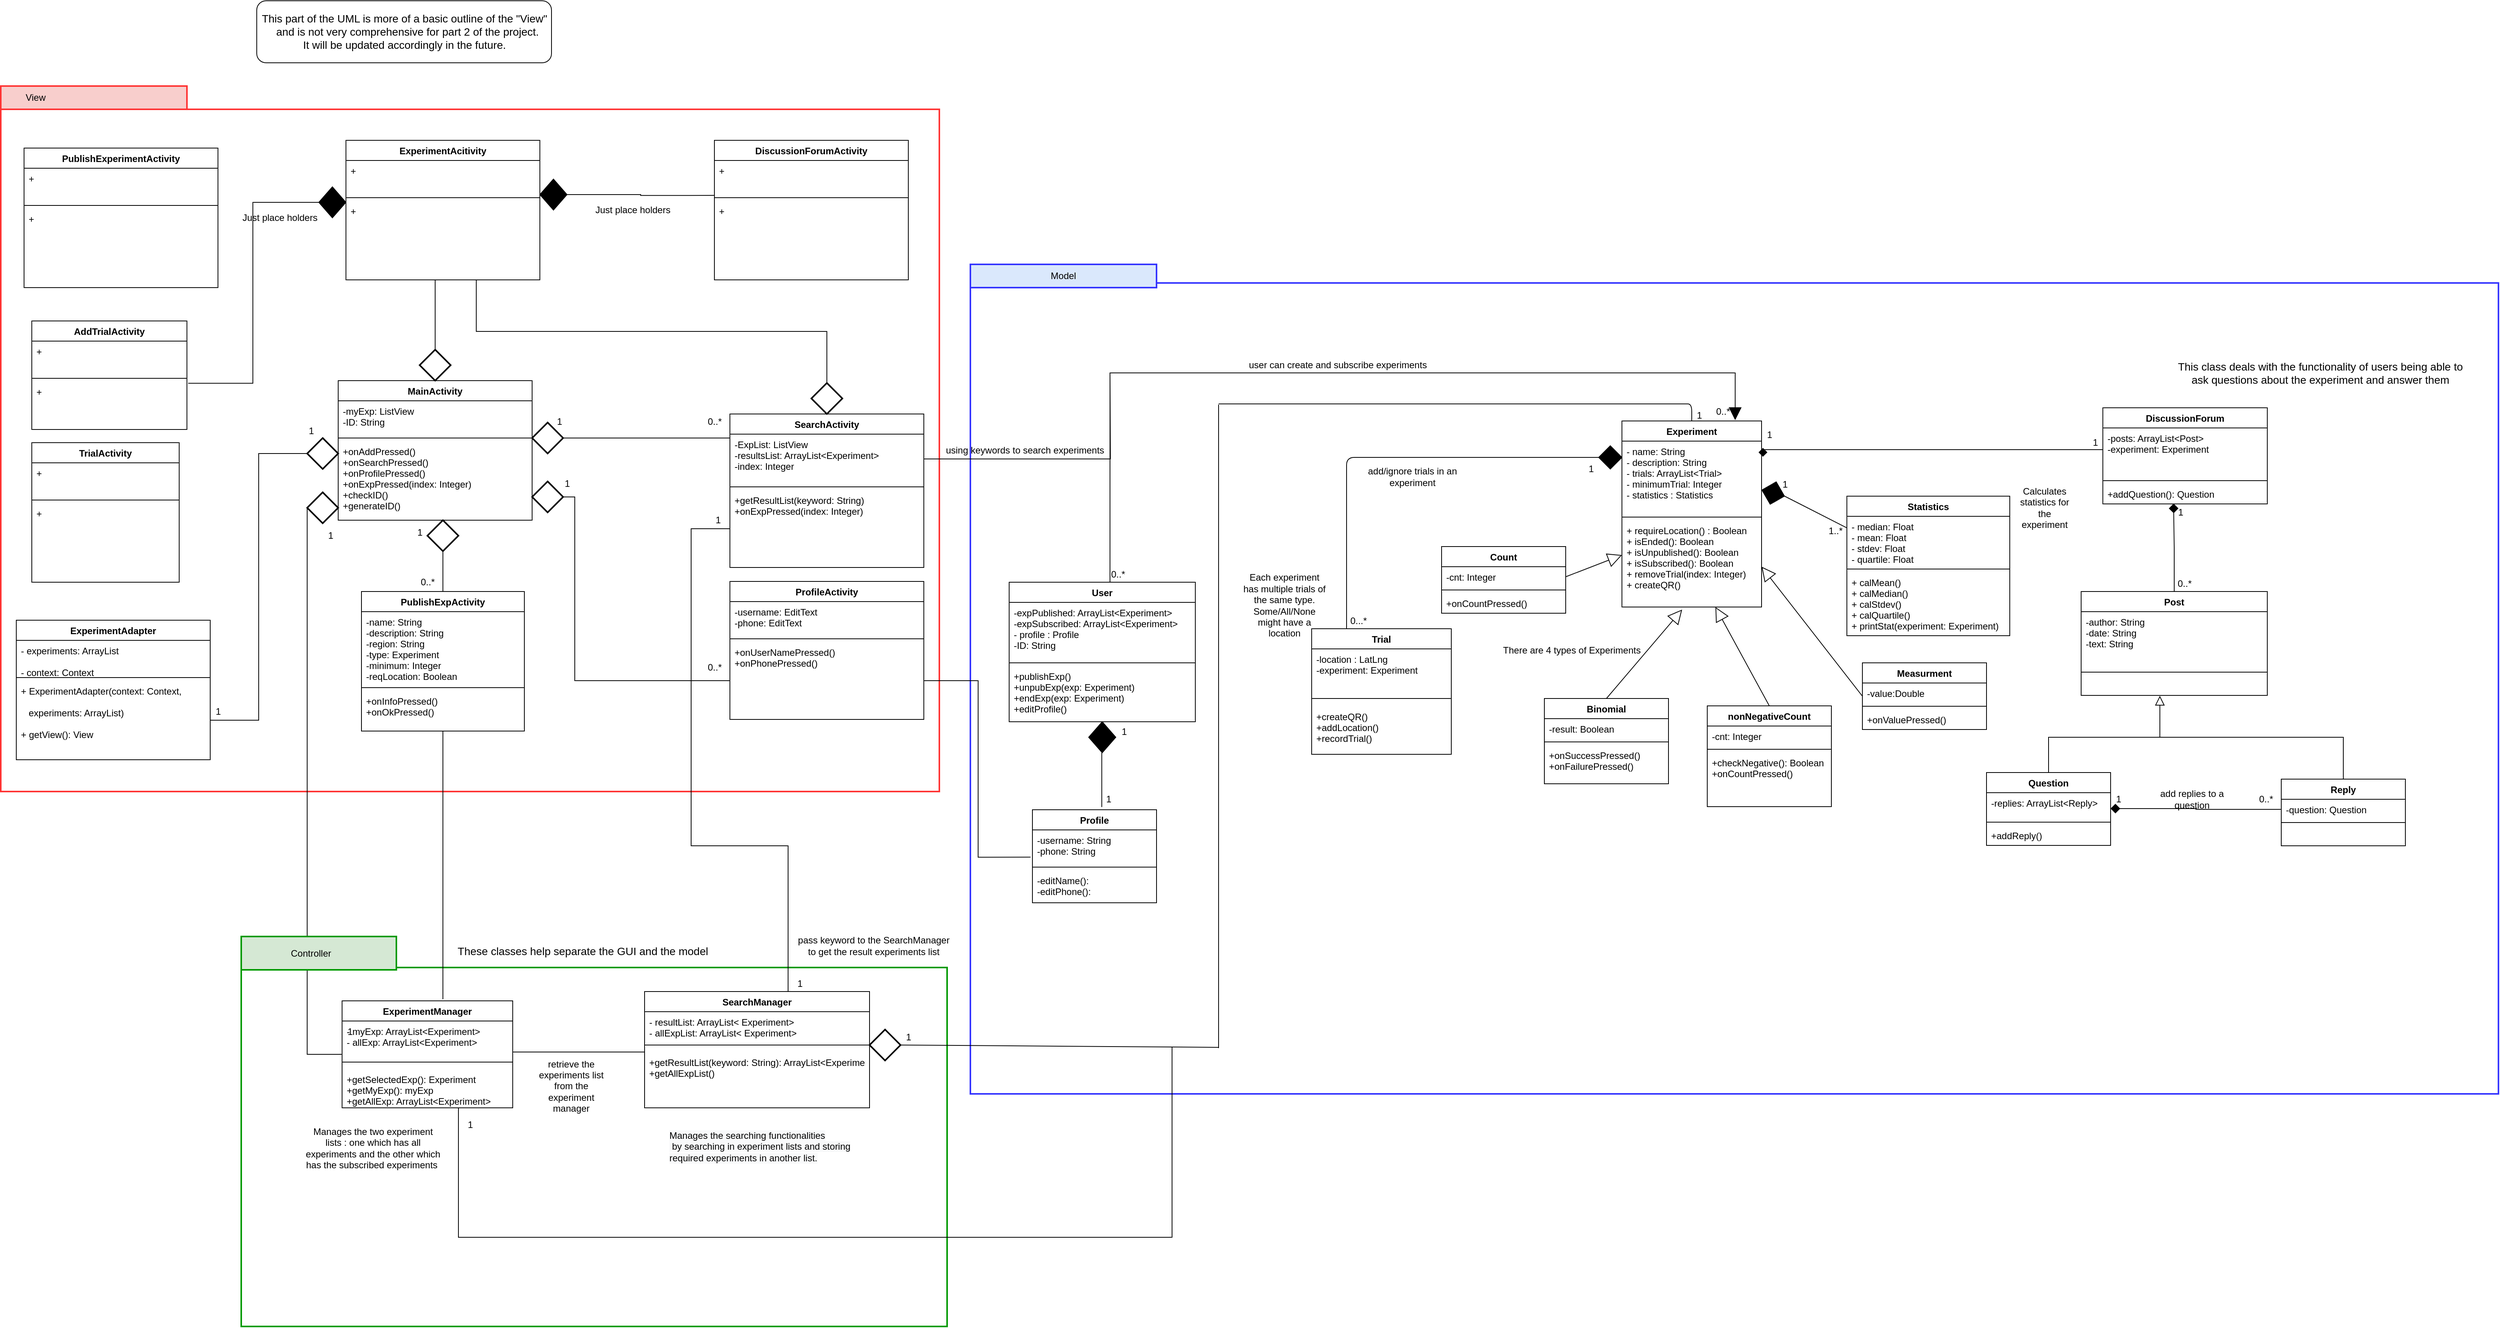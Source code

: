 <mxfile version="14.4.4" type="github">
  <diagram id="t7LTKmWj_jnKlD_kmSG2" name="Page-1">
    <mxGraphModel dx="10938" dy="5772" grid="1" gridSize="10" guides="1" tooltips="1" connect="1" arrows="1" fold="1" page="1" pageScale="1" pageWidth="1169" pageHeight="827" math="0" shadow="0">
      <root>
        <mxCell id="0" />
        <mxCell id="1" parent="0" />
        <mxCell id="kEHXCwZa6ER32MYKYAhy-1" value="" style="rounded=0;whiteSpace=wrap;html=1;strokeWidth=2;strokeColor=#009900;" vertex="1" parent="1">
          <mxGeometry x="-1070" y="767" width="910" height="463" as="geometry" />
        </mxCell>
        <mxCell id="kEHXCwZa6ER32MYKYAhy-2" value="" style="rounded=1;whiteSpace=wrap;html=1;" vertex="1" parent="1">
          <mxGeometry x="-1050" y="-480" width="380" height="80" as="geometry" />
        </mxCell>
        <mxCell id="kEHXCwZa6ER32MYKYAhy-3" value="" style="shape=folder;fontStyle=1;spacingTop=10;tabWidth=40;tabHeight=14;tabPosition=left;html=1;strokeWidth=2;strokeColor=#3333FF;" vertex="1" parent="1">
          <mxGeometry x="-130" y="-130" width="1970" height="1060" as="geometry" />
        </mxCell>
        <UserObject label="" id="kEHXCwZa6ER32MYKYAhy-4">
          <mxCell style="rounded=0;whiteSpace=wrap;html=1;strokeWidth=2;strokeColor=#FF3333;" vertex="1" parent="1">
            <mxGeometry x="-1380" y="-340" width="1210" height="880" as="geometry" />
          </mxCell>
        </UserObject>
        <mxCell id="kEHXCwZa6ER32MYKYAhy-5" style="edgeStyle=orthogonalEdgeStyle;rounded=0;orthogonalLoop=1;jettySize=auto;html=1;exitX=0;exitY=0.5;exitDx=0;exitDy=0;endArrow=none;endFill=0;endSize=9;strokeWidth=1;entryX=0;entryY=0.5;entryDx=0;entryDy=0;entryPerimeter=0;" edge="1" parent="1" source="kEHXCwZa6ER32MYKYAhy-8" target="kEHXCwZa6ER32MYKYAhy-146">
          <mxGeometry relative="1" as="geometry">
            <Array as="points">
              <mxPoint x="-985" y="879" />
            </Array>
          </mxGeometry>
        </mxCell>
        <mxCell id="kEHXCwZa6ER32MYKYAhy-6" style="edgeStyle=orthogonalEdgeStyle;rounded=0;orthogonalLoop=1;jettySize=auto;html=1;entryX=0;entryY=0;entryDx=0;entryDy=0;entryPerimeter=0;endArrow=none;endFill=0;endSize=14;" edge="1" parent="1" source="kEHXCwZa6ER32MYKYAhy-8" target="kEHXCwZa6ER32MYKYAhy-65">
          <mxGeometry relative="1" as="geometry">
            <Array as="points">
              <mxPoint x="-580" y="876" />
              <mxPoint x="-580" y="876" />
            </Array>
          </mxGeometry>
        </mxCell>
        <mxCell id="kEHXCwZa6ER32MYKYAhy-7" style="edgeStyle=orthogonalEdgeStyle;rounded=0;orthogonalLoop=1;jettySize=auto;html=1;endArrow=none;endFill=0;endSize=14;" edge="1" parent="1" source="kEHXCwZa6ER32MYKYAhy-8">
          <mxGeometry relative="1" as="geometry">
            <mxPoint x="130" y="870" as="targetPoint" />
            <Array as="points">
              <mxPoint x="-790" y="1115" />
              <mxPoint x="130" y="1115" />
              <mxPoint x="130" y="1010" />
            </Array>
          </mxGeometry>
        </mxCell>
        <mxCell id="kEHXCwZa6ER32MYKYAhy-8" value="ExperimentManager" style="swimlane;fontStyle=1;align=center;verticalAlign=top;childLayout=stackLayout;horizontal=1;startSize=26;horizontalStack=0;resizeParent=1;resizeParentMax=0;resizeLast=0;collapsible=1;marginBottom=0;" vertex="1" parent="1">
          <mxGeometry x="-940" y="810" width="220" height="138" as="geometry" />
        </mxCell>
        <mxCell id="kEHXCwZa6ER32MYKYAhy-9" value="- myExp: ArrayList&lt;Experiment&gt;&#xa;- allExp: ArrayList&lt;Experiment&gt;" style="text;strokeColor=none;fillColor=none;align=left;verticalAlign=top;spacingLeft=4;spacingRight=4;overflow=hidden;rotatable=0;points=[[0,0.5],[1,0.5]];portConstraint=eastwest;" vertex="1" parent="kEHXCwZa6ER32MYKYAhy-8">
          <mxGeometry y="26" width="220" height="44" as="geometry" />
        </mxCell>
        <mxCell id="kEHXCwZa6ER32MYKYAhy-10" value="" style="line;strokeWidth=1;fillColor=none;align=left;verticalAlign=middle;spacingTop=-1;spacingLeft=3;spacingRight=3;rotatable=0;labelPosition=right;points=[];portConstraint=eastwest;" vertex="1" parent="kEHXCwZa6ER32MYKYAhy-8">
          <mxGeometry y="70" width="220" height="18" as="geometry" />
        </mxCell>
        <mxCell id="kEHXCwZa6ER32MYKYAhy-11" value="+getSelectedExp(): Experiment&#xa;+getMyExp(): myExp&#xa;+getAllExp: ArrayList&lt;Experiment&gt;" style="text;strokeColor=none;fillColor=none;align=left;verticalAlign=top;spacingLeft=4;spacingRight=4;overflow=hidden;rotatable=0;points=[[0,0.5],[1,0.5]];portConstraint=eastwest;" vertex="1" parent="kEHXCwZa6ER32MYKYAhy-8">
          <mxGeometry y="88" width="220" height="50" as="geometry" />
        </mxCell>
        <mxCell id="kEHXCwZa6ER32MYKYAhy-12" value="Experiment&#xa;" style="swimlane;fontStyle=1;align=center;verticalAlign=top;childLayout=stackLayout;horizontal=1;startSize=26;horizontalStack=0;resizeParent=1;resizeParentMax=0;resizeLast=0;collapsible=1;marginBottom=0;" vertex="1" parent="1">
          <mxGeometry x="710" y="62" width="180" height="240" as="geometry" />
        </mxCell>
        <mxCell id="kEHXCwZa6ER32MYKYAhy-13" value="- name: String&#xa;- description: String&#xa;- trials: ArrayList&lt;Trial&gt;&#xa;- minimumTrial: Integer&#xa;- statistics : Statistics" style="text;strokeColor=none;fillColor=none;align=left;verticalAlign=top;spacingLeft=4;spacingRight=4;overflow=hidden;rotatable=0;points=[[0,0.5],[1,0.5]];portConstraint=eastwest;" vertex="1" parent="kEHXCwZa6ER32MYKYAhy-12">
          <mxGeometry y="26" width="180" height="94" as="geometry" />
        </mxCell>
        <mxCell id="kEHXCwZa6ER32MYKYAhy-14" value="" style="line;strokeWidth=1;fillColor=none;align=left;verticalAlign=middle;spacingTop=-1;spacingLeft=3;spacingRight=3;rotatable=0;labelPosition=right;points=[];portConstraint=eastwest;" vertex="1" parent="kEHXCwZa6ER32MYKYAhy-12">
          <mxGeometry y="120" width="180" height="8" as="geometry" />
        </mxCell>
        <mxCell id="kEHXCwZa6ER32MYKYAhy-15" value="+ requireLocation() : Boolean&#xa;+ isEnded(): Boolean&#xa;+ isUnpublished(): Boolean&#xa;+ isSubscribed(): Boolean&#xa;+ removeTrial(index: Integer)&#xa;+ createQR()&#xa;" style="text;strokeColor=none;fillColor=none;align=left;verticalAlign=top;spacingLeft=4;spacingRight=4;overflow=hidden;rotatable=0;points=[[0,0.5],[1,0.5]];portConstraint=eastwest;" vertex="1" parent="kEHXCwZa6ER32MYKYAhy-12">
          <mxGeometry y="128" width="180" height="112" as="geometry" />
        </mxCell>
        <mxCell id="kEHXCwZa6ER32MYKYAhy-16" value="DiscussionForum" style="swimlane;fontStyle=1;align=center;verticalAlign=top;childLayout=stackLayout;horizontal=1;startSize=26;horizontalStack=0;resizeParent=1;resizeParentMax=0;resizeLast=0;collapsible=1;marginBottom=0;" vertex="1" parent="1">
          <mxGeometry x="1330" y="45" width="212" height="124" as="geometry" />
        </mxCell>
        <mxCell id="kEHXCwZa6ER32MYKYAhy-17" value="-posts: ArrayList&lt;Post&gt;&#xa;-experiment: Experiment&#xa;&#xa;" style="text;strokeColor=none;fillColor=none;align=left;verticalAlign=top;spacingLeft=4;spacingRight=4;overflow=hidden;rotatable=0;points=[[0,0.5],[1,0.5]];portConstraint=eastwest;" vertex="1" parent="kEHXCwZa6ER32MYKYAhy-16">
          <mxGeometry y="26" width="212" height="64" as="geometry" />
        </mxCell>
        <mxCell id="kEHXCwZa6ER32MYKYAhy-18" value="" style="line;strokeWidth=1;fillColor=none;align=left;verticalAlign=middle;spacingTop=-1;spacingLeft=3;spacingRight=3;rotatable=0;labelPosition=right;points=[];portConstraint=eastwest;" vertex="1" parent="kEHXCwZa6ER32MYKYAhy-16">
          <mxGeometry y="90" width="212" height="8" as="geometry" />
        </mxCell>
        <mxCell id="kEHXCwZa6ER32MYKYAhy-19" value="+addQuestion(): Question&#xa;" style="text;strokeColor=none;fillColor=none;align=left;verticalAlign=top;spacingLeft=4;spacingRight=4;overflow=hidden;rotatable=0;points=[[0,0.5],[1,0.5]];portConstraint=eastwest;" vertex="1" parent="kEHXCwZa6ER32MYKYAhy-16">
          <mxGeometry y="98" width="212" height="26" as="geometry" />
        </mxCell>
        <mxCell id="kEHXCwZa6ER32MYKYAhy-20" style="edgeStyle=orthogonalEdgeStyle;rounded=0;orthogonalLoop=1;jettySize=auto;html=1;entryX=0;entryY=0.5;entryDx=0;entryDy=0;endArrow=none;endFill=0;endSize=14;exitX=1;exitY=0.5;exitDx=0;exitDy=0;exitPerimeter=0;" edge="1" parent="1" source="kEHXCwZa6ER32MYKYAhy-144" target="kEHXCwZa6ER32MYKYAhy-47">
          <mxGeometry relative="1" as="geometry">
            <Array as="points">
              <mxPoint x="-640" y="160" />
              <mxPoint x="-640" y="397" />
            </Array>
          </mxGeometry>
        </mxCell>
        <mxCell id="kEHXCwZa6ER32MYKYAhy-21" value="MainActivity" style="swimlane;fontStyle=1;align=center;verticalAlign=top;childLayout=stackLayout;horizontal=1;startSize=26;horizontalStack=0;resizeParent=1;resizeParentMax=0;resizeLast=0;collapsible=1;marginBottom=0;" vertex="1" parent="1">
          <mxGeometry x="-945" y="10" width="250" height="180" as="geometry" />
        </mxCell>
        <mxCell id="kEHXCwZa6ER32MYKYAhy-22" value="-myExp: ListView&#xa;-ID: String" style="text;strokeColor=none;fillColor=none;align=left;verticalAlign=top;spacingLeft=4;spacingRight=4;overflow=hidden;rotatable=0;points=[[0,0.5],[1,0.5]];portConstraint=eastwest;" vertex="1" parent="kEHXCwZa6ER32MYKYAhy-21">
          <mxGeometry y="26" width="250" height="44" as="geometry" />
        </mxCell>
        <mxCell id="kEHXCwZa6ER32MYKYAhy-23" value="" style="line;strokeWidth=1;fillColor=none;align=left;verticalAlign=middle;spacingTop=-1;spacingLeft=3;spacingRight=3;rotatable=0;labelPosition=right;points=[];portConstraint=eastwest;" vertex="1" parent="kEHXCwZa6ER32MYKYAhy-21">
          <mxGeometry y="70" width="250" height="8" as="geometry" />
        </mxCell>
        <mxCell id="kEHXCwZa6ER32MYKYAhy-24" value="+onAddPressed()&#xa;+onSearchPressed()&#xa;+onProfilePressed()&#xa;+onExpPressed(index: Integer)&#xa;+checkID()&#xa;+generateID()" style="text;strokeColor=none;fillColor=none;align=left;verticalAlign=top;spacingLeft=4;spacingRight=4;overflow=hidden;rotatable=0;points=[[0,0.5],[1,0.5]];portConstraint=eastwest;" vertex="1" parent="kEHXCwZa6ER32MYKYAhy-21">
          <mxGeometry y="78" width="250" height="102" as="geometry" />
        </mxCell>
        <mxCell id="kEHXCwZa6ER32MYKYAhy-25" style="edgeStyle=orthogonalEdgeStyle;rounded=0;orthogonalLoop=1;jettySize=auto;html=1;entryX=0.811;entryY=-0.004;entryDx=0;entryDy=0;entryPerimeter=0;endArrow=block;endFill=1;endSize=14;strokeWidth=1;" edge="1" parent="1" source="kEHXCwZa6ER32MYKYAhy-26" target="kEHXCwZa6ER32MYKYAhy-12">
          <mxGeometry relative="1" as="geometry">
            <Array as="points">
              <mxPoint x="50" />
              <mxPoint x="856" />
            </Array>
          </mxGeometry>
        </mxCell>
        <mxCell id="kEHXCwZa6ER32MYKYAhy-26" value="User" style="swimlane;fontStyle=1;align=center;verticalAlign=top;childLayout=stackLayout;horizontal=1;startSize=26;horizontalStack=0;resizeParent=1;resizeParentMax=0;resizeLast=0;collapsible=1;marginBottom=0;strokeWidth=1;" vertex="1" parent="1">
          <mxGeometry x="-80" y="270" width="240" height="180" as="geometry" />
        </mxCell>
        <mxCell id="kEHXCwZa6ER32MYKYAhy-27" value="-expPublished: ArrayList&lt;Experiment&gt;&#xa;-expSubscribed: ArrayList&lt;Experiment&gt;&#xa;- profile : Profile &#xa;-ID: String" style="text;strokeColor=none;fillColor=none;align=left;verticalAlign=top;spacingLeft=4;spacingRight=4;overflow=hidden;rotatable=0;points=[[0,0.5],[1,0.5]];portConstraint=eastwest;" vertex="1" parent="kEHXCwZa6ER32MYKYAhy-26">
          <mxGeometry y="26" width="240" height="74" as="geometry" />
        </mxCell>
        <mxCell id="kEHXCwZa6ER32MYKYAhy-28" value="" style="line;strokeWidth=1;fillColor=none;align=left;verticalAlign=middle;spacingTop=-1;spacingLeft=3;spacingRight=3;rotatable=0;labelPosition=right;points=[];portConstraint=eastwest;" vertex="1" parent="kEHXCwZa6ER32MYKYAhy-26">
          <mxGeometry y="100" width="240" height="8" as="geometry" />
        </mxCell>
        <mxCell id="kEHXCwZa6ER32MYKYAhy-29" value="+publishExp()&#xa;+unpubExp(exp: Experiment)&#xa;+endExp(exp: Experiment)&#xa;+editProfile() " style="text;strokeColor=none;fillColor=none;align=left;verticalAlign=top;spacingLeft=4;spacingRight=4;overflow=hidden;rotatable=0;points=[[0,0.5],[1,0.5]];portConstraint=eastwest;" vertex="1" parent="kEHXCwZa6ER32MYKYAhy-26">
          <mxGeometry y="108" width="240" height="72" as="geometry" />
        </mxCell>
        <mxCell id="kEHXCwZa6ER32MYKYAhy-30" value="" style="rounded=0;whiteSpace=wrap;html=1;fillColor=#f8cecc;strokeWidth=2;strokeColor=#FF3333;" vertex="1" parent="1">
          <mxGeometry x="-1380" y="-370" width="240" height="30" as="geometry" />
        </mxCell>
        <mxCell id="kEHXCwZa6ER32MYKYAhy-31" value="View" style="text;html=1;strokeColor=none;fillColor=none;align=center;verticalAlign=middle;whiteSpace=wrap;rounded=0;" vertex="1" parent="1">
          <mxGeometry x="-1370" y="-365" width="70" height="20" as="geometry" />
        </mxCell>
        <mxCell id="kEHXCwZa6ER32MYKYAhy-32" value="" style="rounded=0;whiteSpace=wrap;html=1;fillColor=#d5e8d4;strokeColor=#009900;strokeWidth=2;" vertex="1" parent="1">
          <mxGeometry x="-1070" y="727" width="200" height="43" as="geometry" />
        </mxCell>
        <mxCell id="kEHXCwZa6ER32MYKYAhy-33" value="Controller" style="text;html=1;strokeColor=none;fillColor=none;align=center;verticalAlign=middle;whiteSpace=wrap;rounded=0;" vertex="1" parent="1">
          <mxGeometry x="-1030" y="738.5" width="100" height="20" as="geometry" />
        </mxCell>
        <mxCell id="kEHXCwZa6ER32MYKYAhy-34" value="Trial" style="swimlane;fontStyle=1;align=center;verticalAlign=top;childLayout=stackLayout;horizontal=1;startSize=26;horizontalStack=0;resizeParent=1;resizeParentMax=0;resizeLast=0;collapsible=1;marginBottom=0;" vertex="1" parent="1">
          <mxGeometry x="310" y="330" width="180" height="162" as="geometry" />
        </mxCell>
        <mxCell id="kEHXCwZa6ER32MYKYAhy-35" value="-location : LatLng&#xa;-experiment: Experiment&#xa;" style="text;strokeColor=none;fillColor=none;align=left;verticalAlign=top;spacingLeft=4;spacingRight=4;overflow=hidden;rotatable=0;points=[[0,0.5],[1,0.5]];portConstraint=eastwest;" vertex="1" parent="kEHXCwZa6ER32MYKYAhy-34">
          <mxGeometry y="26" width="180" height="54" as="geometry" />
        </mxCell>
        <mxCell id="kEHXCwZa6ER32MYKYAhy-36" value="" style="line;strokeWidth=1;fillColor=none;align=left;verticalAlign=middle;spacingTop=-1;spacingLeft=3;spacingRight=3;rotatable=0;labelPosition=right;points=[];portConstraint=eastwest;" vertex="1" parent="kEHXCwZa6ER32MYKYAhy-34">
          <mxGeometry y="80" width="180" height="20" as="geometry" />
        </mxCell>
        <mxCell id="kEHXCwZa6ER32MYKYAhy-37" value="+createQR()&#xa;+addLocation()&#xa;+recordTrial()" style="text;strokeColor=none;fillColor=none;align=left;verticalAlign=top;spacingLeft=4;spacingRight=4;overflow=hidden;rotatable=0;points=[[0,0.5],[1,0.5]];portConstraint=eastwest;" vertex="1" parent="kEHXCwZa6ER32MYKYAhy-34">
          <mxGeometry y="100" width="180" height="62" as="geometry" />
        </mxCell>
        <mxCell id="kEHXCwZa6ER32MYKYAhy-38" value="" style="rhombus;whiteSpace=wrap;html=1;fillColor=#000000;" vertex="1" parent="1">
          <mxGeometry x="680" y="94" width="30" height="30" as="geometry" />
        </mxCell>
        <mxCell id="kEHXCwZa6ER32MYKYAhy-39" value="" style="endArrow=none;html=1;entryX=0;entryY=0.5;entryDx=0;entryDy=0;exitX=0.25;exitY=0;exitDx=0;exitDy=0;" edge="1" parent="1" source="kEHXCwZa6ER32MYKYAhy-34" target="kEHXCwZa6ER32MYKYAhy-38">
          <mxGeometry width="50" height="50" relative="1" as="geometry">
            <mxPoint x="570" y="282" as="sourcePoint" />
            <mxPoint x="500" y="247" as="targetPoint" />
            <Array as="points">
              <mxPoint x="355" y="109" />
            </Array>
          </mxGeometry>
        </mxCell>
        <mxCell id="kEHXCwZa6ER32MYKYAhy-40" value="SearchActivity" style="swimlane;fontStyle=1;align=center;verticalAlign=top;childLayout=stackLayout;horizontal=1;startSize=26;horizontalStack=0;resizeParent=1;resizeParentMax=0;resizeLast=0;collapsible=1;marginBottom=0;" vertex="1" parent="1">
          <mxGeometry x="-440" y="53" width="250" height="198" as="geometry" />
        </mxCell>
        <mxCell id="kEHXCwZa6ER32MYKYAhy-41" value="-ExpList: ListView&#xa;-resultsList: ArrayList&lt;Experiment&gt;&#xa;-index: Integer&#xa;" style="text;strokeColor=none;fillColor=none;align=left;verticalAlign=top;spacingLeft=4;spacingRight=4;overflow=hidden;rotatable=0;points=[[0,0.5],[1,0.5]];portConstraint=eastwest;" vertex="1" parent="kEHXCwZa6ER32MYKYAhy-40">
          <mxGeometry y="26" width="250" height="64" as="geometry" />
        </mxCell>
        <mxCell id="kEHXCwZa6ER32MYKYAhy-42" value="" style="line;strokeWidth=1;fillColor=none;align=left;verticalAlign=middle;spacingTop=-1;spacingLeft=3;spacingRight=3;rotatable=0;labelPosition=right;points=[];portConstraint=eastwest;" vertex="1" parent="kEHXCwZa6ER32MYKYAhy-40">
          <mxGeometry y="90" width="250" height="8" as="geometry" />
        </mxCell>
        <mxCell id="kEHXCwZa6ER32MYKYAhy-43" value="+getResultList(keyword: String)&#xa;+onExpPressed(index: Integer)&#xa;" style="text;strokeColor=none;fillColor=none;align=left;verticalAlign=top;spacingLeft=4;spacingRight=4;overflow=hidden;rotatable=0;points=[[0,0.5],[1,0.5]];portConstraint=eastwest;" vertex="1" parent="kEHXCwZa6ER32MYKYAhy-40">
          <mxGeometry y="98" width="250" height="100" as="geometry" />
        </mxCell>
        <mxCell id="kEHXCwZa6ER32MYKYAhy-44" value="ProfileActivity" style="swimlane;fontStyle=1;align=center;verticalAlign=top;childLayout=stackLayout;horizontal=1;startSize=26;horizontalStack=0;resizeParent=1;resizeParentMax=0;resizeLast=0;collapsible=1;marginBottom=0;" vertex="1" parent="1">
          <mxGeometry x="-440" y="269" width="250" height="178" as="geometry" />
        </mxCell>
        <mxCell id="kEHXCwZa6ER32MYKYAhy-45" value="-username: EditText&#xa;-phone: EditText" style="text;strokeColor=none;fillColor=none;align=left;verticalAlign=top;spacingLeft=4;spacingRight=4;overflow=hidden;rotatable=0;points=[[0,0.5],[1,0.5]];portConstraint=eastwest;" vertex="1" parent="kEHXCwZa6ER32MYKYAhy-44">
          <mxGeometry y="26" width="250" height="44" as="geometry" />
        </mxCell>
        <mxCell id="kEHXCwZa6ER32MYKYAhy-46" value="" style="line;strokeWidth=1;fillColor=none;align=left;verticalAlign=middle;spacingTop=-1;spacingLeft=3;spacingRight=3;rotatable=0;labelPosition=right;points=[];portConstraint=eastwest;" vertex="1" parent="kEHXCwZa6ER32MYKYAhy-44">
          <mxGeometry y="70" width="250" height="8" as="geometry" />
        </mxCell>
        <mxCell id="kEHXCwZa6ER32MYKYAhy-47" value="+onUserNamePressed()&#xa;+onPhonePressed()" style="text;strokeColor=none;fillColor=none;align=left;verticalAlign=top;spacingLeft=4;spacingRight=4;overflow=hidden;rotatable=0;points=[[0,0.5],[1,0.5]];portConstraint=eastwest;" vertex="1" parent="kEHXCwZa6ER32MYKYAhy-44">
          <mxGeometry y="78" width="250" height="100" as="geometry" />
        </mxCell>
        <mxCell id="kEHXCwZa6ER32MYKYAhy-48" style="edgeStyle=orthogonalEdgeStyle;rounded=0;orthogonalLoop=1;jettySize=auto;html=1;entryX=0.43;entryY=0.984;entryDx=0;entryDy=0;entryPerimeter=0;endArrow=diamond;endFill=1;endSize=10;" edge="1" parent="1" source="kEHXCwZa6ER32MYKYAhy-49" target="kEHXCwZa6ER32MYKYAhy-19">
          <mxGeometry relative="1" as="geometry" />
        </mxCell>
        <mxCell id="kEHXCwZa6ER32MYKYAhy-49" value="Post" style="swimlane;fontStyle=1;align=center;verticalAlign=top;childLayout=stackLayout;horizontal=1;startSize=26;horizontalStack=0;resizeParent=1;resizeParentMax=0;resizeLast=0;collapsible=1;marginBottom=0;strokeWidth=1;" vertex="1" parent="1">
          <mxGeometry x="1302" y="282" width="240" height="134" as="geometry" />
        </mxCell>
        <mxCell id="kEHXCwZa6ER32MYKYAhy-50" value="-author: String&#xa;-date: String&#xa;-text: String" style="text;strokeColor=none;fillColor=none;align=left;verticalAlign=top;spacingLeft=4;spacingRight=4;overflow=hidden;rotatable=0;points=[[0,0.5],[1,0.5]];portConstraint=eastwest;" vertex="1" parent="kEHXCwZa6ER32MYKYAhy-49">
          <mxGeometry y="26" width="240" height="74" as="geometry" />
        </mxCell>
        <mxCell id="kEHXCwZa6ER32MYKYAhy-51" value="" style="line;strokeWidth=1;fillColor=none;align=left;verticalAlign=middle;spacingTop=-1;spacingLeft=3;spacingRight=3;rotatable=0;labelPosition=right;points=[];portConstraint=eastwest;" vertex="1" parent="kEHXCwZa6ER32MYKYAhy-49">
          <mxGeometry y="100" width="240" height="8" as="geometry" />
        </mxCell>
        <mxCell id="kEHXCwZa6ER32MYKYAhy-52" value="&#xa;&#xa;" style="text;strokeColor=none;fillColor=none;align=left;verticalAlign=top;spacingLeft=4;spacingRight=4;overflow=hidden;rotatable=0;points=[[0,0.5],[1,0.5]];portConstraint=eastwest;" vertex="1" parent="kEHXCwZa6ER32MYKYAhy-49">
          <mxGeometry y="108" width="240" height="26" as="geometry" />
        </mxCell>
        <mxCell id="kEHXCwZa6ER32MYKYAhy-53" style="edgeStyle=orthogonalEdgeStyle;rounded=0;orthogonalLoop=1;jettySize=auto;html=1;entryX=0.423;entryY=1.018;entryDx=0;entryDy=0;entryPerimeter=0;endArrow=block;endFill=0;endSize=10;" edge="1" parent="1" source="kEHXCwZa6ER32MYKYAhy-54" target="kEHXCwZa6ER32MYKYAhy-52">
          <mxGeometry relative="1" as="geometry">
            <Array as="points">
              <mxPoint x="1260" y="470" />
              <mxPoint x="1404" y="470" />
            </Array>
          </mxGeometry>
        </mxCell>
        <mxCell id="kEHXCwZa6ER32MYKYAhy-54" value="Question" style="swimlane;fontStyle=1;align=center;verticalAlign=top;childLayout=stackLayout;horizontal=1;startSize=26;horizontalStack=0;resizeParent=1;resizeParentMax=0;resizeLast=0;collapsible=1;marginBottom=0;strokeWidth=1;" vertex="1" parent="1">
          <mxGeometry x="1180" y="515.5" width="160" height="94" as="geometry" />
        </mxCell>
        <mxCell id="kEHXCwZa6ER32MYKYAhy-55" value="-replies: ArrayList&lt;Reply&gt;" style="text;strokeColor=none;fillColor=none;align=left;verticalAlign=top;spacingLeft=4;spacingRight=4;overflow=hidden;rotatable=0;points=[[0,0.5],[1,0.5]];portConstraint=eastwest;" vertex="1" parent="kEHXCwZa6ER32MYKYAhy-54">
          <mxGeometry y="26" width="160" height="34" as="geometry" />
        </mxCell>
        <mxCell id="kEHXCwZa6ER32MYKYAhy-56" value="" style="line;strokeWidth=1;fillColor=none;align=left;verticalAlign=middle;spacingTop=-1;spacingLeft=3;spacingRight=3;rotatable=0;labelPosition=right;points=[];portConstraint=eastwest;" vertex="1" parent="kEHXCwZa6ER32MYKYAhy-54">
          <mxGeometry y="60" width="160" height="8" as="geometry" />
        </mxCell>
        <mxCell id="kEHXCwZa6ER32MYKYAhy-57" value="+addReply()" style="text;strokeColor=none;fillColor=none;align=left;verticalAlign=top;spacingLeft=4;spacingRight=4;overflow=hidden;rotatable=0;points=[[0,0.5],[1,0.5]];portConstraint=eastwest;" vertex="1" parent="kEHXCwZa6ER32MYKYAhy-54">
          <mxGeometry y="68" width="160" height="26" as="geometry" />
        </mxCell>
        <mxCell id="kEHXCwZa6ER32MYKYAhy-58" value="Reply" style="swimlane;fontStyle=1;align=center;verticalAlign=top;childLayout=stackLayout;horizontal=1;startSize=26;horizontalStack=0;resizeParent=1;resizeParentMax=0;resizeLast=0;collapsible=1;marginBottom=0;strokeWidth=1;" vertex="1" parent="1">
          <mxGeometry x="1560" y="524" width="160" height="86" as="geometry" />
        </mxCell>
        <mxCell id="kEHXCwZa6ER32MYKYAhy-59" value="-question: Question&#xa;" style="text;strokeColor=none;fillColor=none;align=left;verticalAlign=top;spacingLeft=4;spacingRight=4;overflow=hidden;rotatable=0;points=[[0,0.5],[1,0.5]];portConstraint=eastwest;" vertex="1" parent="kEHXCwZa6ER32MYKYAhy-58">
          <mxGeometry y="26" width="160" height="26" as="geometry" />
        </mxCell>
        <mxCell id="kEHXCwZa6ER32MYKYAhy-60" value="" style="line;strokeWidth=1;fillColor=none;align=left;verticalAlign=middle;spacingTop=-1;spacingLeft=3;spacingRight=3;rotatable=0;labelPosition=right;points=[];portConstraint=eastwest;" vertex="1" parent="kEHXCwZa6ER32MYKYAhy-58">
          <mxGeometry y="52" width="160" height="8" as="geometry" />
        </mxCell>
        <mxCell id="kEHXCwZa6ER32MYKYAhy-61" value="&#xa;&#xa;&#xa;" style="text;strokeColor=none;fillColor=none;align=left;verticalAlign=top;spacingLeft=4;spacingRight=4;overflow=hidden;rotatable=0;points=[[0,0.5],[1,0.5]];portConstraint=eastwest;" vertex="1" parent="kEHXCwZa6ER32MYKYAhy-58">
          <mxGeometry y="60" width="160" height="26" as="geometry" />
        </mxCell>
        <mxCell id="kEHXCwZa6ER32MYKYAhy-62" value="SearchManager" style="swimlane;fontStyle=1;align=center;verticalAlign=top;childLayout=stackLayout;horizontal=1;startSize=26;horizontalStack=0;resizeParent=1;resizeParentMax=0;resizeLast=0;collapsible=1;marginBottom=0;" vertex="1" parent="1">
          <mxGeometry x="-550" y="798" width="290" height="150" as="geometry" />
        </mxCell>
        <mxCell id="kEHXCwZa6ER32MYKYAhy-63" value="- resultList: ArrayList&lt; Experiment&gt;&#xa;- allExpList: ArrayList&lt; Experiment&gt;" style="text;strokeColor=none;fillColor=none;align=left;verticalAlign=top;spacingLeft=4;spacingRight=4;overflow=hidden;rotatable=0;points=[[0,0.5],[1,0.5]];portConstraint=eastwest;" vertex="1" parent="kEHXCwZa6ER32MYKYAhy-62">
          <mxGeometry y="26" width="290" height="34" as="geometry" />
        </mxCell>
        <mxCell id="kEHXCwZa6ER32MYKYAhy-64" value="" style="line;strokeWidth=1;fillColor=none;align=left;verticalAlign=middle;spacingTop=-1;spacingLeft=3;spacingRight=3;rotatable=0;labelPosition=right;points=[];portConstraint=eastwest;" vertex="1" parent="kEHXCwZa6ER32MYKYAhy-62">
          <mxGeometry y="60" width="290" height="18" as="geometry" />
        </mxCell>
        <mxCell id="kEHXCwZa6ER32MYKYAhy-65" value="+getResultList(keyword: String): ArrayList&lt;Experiment&gt;&#xa;+getAllExpList()" style="text;strokeColor=none;fillColor=none;align=left;verticalAlign=top;spacingLeft=4;spacingRight=4;overflow=hidden;rotatable=0;points=[[0,0.5],[1,0.5]];portConstraint=eastwest;" vertex="1" parent="kEHXCwZa6ER32MYKYAhy-62">
          <mxGeometry y="78" width="290" height="72" as="geometry" />
        </mxCell>
        <mxCell id="kEHXCwZa6ER32MYKYAhy-66" value="Count" style="swimlane;fontStyle=1;align=center;verticalAlign=top;childLayout=stackLayout;horizontal=1;startSize=26;horizontalStack=0;resizeParent=1;resizeParentMax=0;resizeLast=0;collapsible=1;marginBottom=0;" vertex="1" parent="1">
          <mxGeometry x="477.5" y="224" width="160" height="86" as="geometry" />
        </mxCell>
        <mxCell id="kEHXCwZa6ER32MYKYAhy-67" value="-cnt: Integer" style="text;strokeColor=none;fillColor=none;align=left;verticalAlign=top;spacingLeft=4;spacingRight=4;overflow=hidden;rotatable=0;points=[[0,0.5],[1,0.5]];portConstraint=eastwest;" vertex="1" parent="kEHXCwZa6ER32MYKYAhy-66">
          <mxGeometry y="26" width="160" height="26" as="geometry" />
        </mxCell>
        <mxCell id="kEHXCwZa6ER32MYKYAhy-68" value="" style="line;strokeWidth=1;fillColor=none;align=left;verticalAlign=middle;spacingTop=-1;spacingLeft=3;spacingRight=3;rotatable=0;labelPosition=right;points=[];portConstraint=eastwest;" vertex="1" parent="kEHXCwZa6ER32MYKYAhy-66">
          <mxGeometry y="52" width="160" height="8" as="geometry" />
        </mxCell>
        <mxCell id="kEHXCwZa6ER32MYKYAhy-69" value="+onCountPressed()" style="text;strokeColor=none;fillColor=none;align=left;verticalAlign=top;spacingLeft=4;spacingRight=4;overflow=hidden;rotatable=0;points=[[0,0.5],[1,0.5]];portConstraint=eastwest;" vertex="1" parent="kEHXCwZa6ER32MYKYAhy-66">
          <mxGeometry y="60" width="160" height="26" as="geometry" />
        </mxCell>
        <mxCell id="kEHXCwZa6ER32MYKYAhy-70" value="Binomial" style="swimlane;fontStyle=1;align=center;verticalAlign=top;childLayout=stackLayout;horizontal=1;startSize=26;horizontalStack=0;resizeParent=1;resizeParentMax=0;resizeLast=0;collapsible=1;marginBottom=0;" vertex="1" parent="1">
          <mxGeometry x="610" y="420" width="160" height="110" as="geometry" />
        </mxCell>
        <mxCell id="kEHXCwZa6ER32MYKYAhy-71" value="-result: Boolean" style="text;strokeColor=none;fillColor=none;align=left;verticalAlign=top;spacingLeft=4;spacingRight=4;overflow=hidden;rotatable=0;points=[[0,0.5],[1,0.5]];portConstraint=eastwest;" vertex="1" parent="kEHXCwZa6ER32MYKYAhy-70">
          <mxGeometry y="26" width="160" height="26" as="geometry" />
        </mxCell>
        <mxCell id="kEHXCwZa6ER32MYKYAhy-72" value="" style="line;strokeWidth=1;fillColor=none;align=left;verticalAlign=middle;spacingTop=-1;spacingLeft=3;spacingRight=3;rotatable=0;labelPosition=right;points=[];portConstraint=eastwest;" vertex="1" parent="kEHXCwZa6ER32MYKYAhy-70">
          <mxGeometry y="52" width="160" height="8" as="geometry" />
        </mxCell>
        <mxCell id="kEHXCwZa6ER32MYKYAhy-73" value="+onSuccessPressed()&#xa;+onFailurePressed()" style="text;strokeColor=none;fillColor=none;align=left;verticalAlign=top;spacingLeft=4;spacingRight=4;overflow=hidden;rotatable=0;points=[[0,0.5],[1,0.5]];portConstraint=eastwest;" vertex="1" parent="kEHXCwZa6ER32MYKYAhy-70">
          <mxGeometry y="60" width="160" height="50" as="geometry" />
        </mxCell>
        <mxCell id="kEHXCwZa6ER32MYKYAhy-74" value="" style="endArrow=block;endSize=16;endFill=0;html=1;entryX=0.431;entryY=1.03;entryDx=0;entryDy=0;entryPerimeter=0;exitX=0.5;exitY=0;exitDx=0;exitDy=0;" edge="1" parent="1" source="kEHXCwZa6ER32MYKYAhy-70" target="kEHXCwZa6ER32MYKYAhy-15">
          <mxGeometry width="160" relative="1" as="geometry">
            <mxPoint x="640" y="220" as="sourcePoint" />
            <mxPoint x="490" y="160" as="targetPoint" />
            <Array as="points" />
          </mxGeometry>
        </mxCell>
        <mxCell id="kEHXCwZa6ER32MYKYAhy-75" value="Measurment" style="swimlane;fontStyle=1;align=center;verticalAlign=top;childLayout=stackLayout;horizontal=1;startSize=26;horizontalStack=0;resizeParent=1;resizeParentMax=0;resizeLast=0;collapsible=1;marginBottom=0;" vertex="1" parent="1">
          <mxGeometry x="1020" y="374" width="160" height="86" as="geometry" />
        </mxCell>
        <mxCell id="kEHXCwZa6ER32MYKYAhy-76" value="-value:Double" style="text;strokeColor=none;fillColor=none;align=left;verticalAlign=top;spacingLeft=4;spacingRight=4;overflow=hidden;rotatable=0;points=[[0,0.5],[1,0.5]];portConstraint=eastwest;" vertex="1" parent="kEHXCwZa6ER32MYKYAhy-75">
          <mxGeometry y="26" width="160" height="26" as="geometry" />
        </mxCell>
        <mxCell id="kEHXCwZa6ER32MYKYAhy-77" value="" style="line;strokeWidth=1;fillColor=none;align=left;verticalAlign=middle;spacingTop=-1;spacingLeft=3;spacingRight=3;rotatable=0;labelPosition=right;points=[];portConstraint=eastwest;" vertex="1" parent="kEHXCwZa6ER32MYKYAhy-75">
          <mxGeometry y="52" width="160" height="8" as="geometry" />
        </mxCell>
        <mxCell id="kEHXCwZa6ER32MYKYAhy-78" value="+onValuePressed()" style="text;strokeColor=none;fillColor=none;align=left;verticalAlign=top;spacingLeft=4;spacingRight=4;overflow=hidden;rotatable=0;points=[[0,0.5],[1,0.5]];portConstraint=eastwest;" vertex="1" parent="kEHXCwZa6ER32MYKYAhy-75">
          <mxGeometry y="60" width="160" height="26" as="geometry" />
        </mxCell>
        <mxCell id="kEHXCwZa6ER32MYKYAhy-79" style="edgeStyle=orthogonalEdgeStyle;rounded=0;orthogonalLoop=1;jettySize=auto;html=1;endArrow=none;endFill=0;endSize=10;exitX=0.5;exitY=0;exitDx=0;exitDy=0;" edge="1" parent="1" source="kEHXCwZa6ER32MYKYAhy-58">
          <mxGeometry relative="1" as="geometry">
            <mxPoint x="1400" y="470" as="targetPoint" />
            <Array as="points">
              <mxPoint x="1640" y="470" />
            </Array>
          </mxGeometry>
        </mxCell>
        <mxCell id="kEHXCwZa6ER32MYKYAhy-80" value="nonNegativeCount" style="swimlane;fontStyle=1;align=center;verticalAlign=top;childLayout=stackLayout;horizontal=1;startSize=26;horizontalStack=0;resizeParent=1;resizeParentMax=0;resizeLast=0;collapsible=1;marginBottom=0;" vertex="1" parent="1">
          <mxGeometry x="820" y="429.5" width="160" height="130" as="geometry" />
        </mxCell>
        <mxCell id="kEHXCwZa6ER32MYKYAhy-81" value="-cnt: Integer" style="text;strokeColor=none;fillColor=none;align=left;verticalAlign=top;spacingLeft=4;spacingRight=4;overflow=hidden;rotatable=0;points=[[0,0.5],[1,0.5]];portConstraint=eastwest;" vertex="1" parent="kEHXCwZa6ER32MYKYAhy-80">
          <mxGeometry y="26" width="160" height="26" as="geometry" />
        </mxCell>
        <mxCell id="kEHXCwZa6ER32MYKYAhy-82" value="" style="line;strokeWidth=1;fillColor=none;align=left;verticalAlign=middle;spacingTop=-1;spacingLeft=3;spacingRight=3;rotatable=0;labelPosition=right;points=[];portConstraint=eastwest;" vertex="1" parent="kEHXCwZa6ER32MYKYAhy-80">
          <mxGeometry y="52" width="160" height="8" as="geometry" />
        </mxCell>
        <mxCell id="kEHXCwZa6ER32MYKYAhy-83" value="+checkNegative(): Boolean&#xa;+onCountPressed()" style="text;strokeColor=none;fillColor=none;align=left;verticalAlign=top;spacingLeft=4;spacingRight=4;overflow=hidden;rotatable=0;points=[[0,0.5],[1,0.5]];portConstraint=eastwest;" vertex="1" parent="kEHXCwZa6ER32MYKYAhy-80">
          <mxGeometry y="60" width="160" height="70" as="geometry" />
        </mxCell>
        <mxCell id="kEHXCwZa6ER32MYKYAhy-84" style="edgeStyle=orthogonalEdgeStyle;rounded=0;orthogonalLoop=1;jettySize=auto;html=1;exitX=0;exitY=0.5;exitDx=0;exitDy=0;endArrow=diamond;endFill=1;endSize=10;" edge="1" parent="1" source="kEHXCwZa6ER32MYKYAhy-59">
          <mxGeometry relative="1" as="geometry">
            <mxPoint x="1340" y="562" as="targetPoint" />
            <Array as="points">
              <mxPoint x="1450" y="562" />
            </Array>
          </mxGeometry>
        </mxCell>
        <mxCell id="kEHXCwZa6ER32MYKYAhy-85" value="" style="endArrow=block;endSize=16;endFill=0;html=1;exitX=0.5;exitY=0;exitDx=0;exitDy=0;" edge="1" parent="1" source="kEHXCwZa6ER32MYKYAhy-80" target="kEHXCwZa6ER32MYKYAhy-15">
          <mxGeometry width="160" relative="1" as="geometry">
            <mxPoint x="870" y="320" as="sourcePoint" />
            <mxPoint x="1030" y="320" as="targetPoint" />
          </mxGeometry>
        </mxCell>
        <mxCell id="kEHXCwZa6ER32MYKYAhy-86" value="" style="endArrow=block;endSize=16;endFill=0;html=1;exitX=0;exitY=0.5;exitDx=0;exitDy=0;" edge="1" parent="1" source="kEHXCwZa6ER32MYKYAhy-75">
          <mxGeometry width="160" relative="1" as="geometry">
            <mxPoint x="520" y="320" as="sourcePoint" />
            <mxPoint x="890" y="250" as="targetPoint" />
            <Array as="points" />
          </mxGeometry>
        </mxCell>
        <mxCell id="kEHXCwZa6ER32MYKYAhy-87" value="" style="strokeWidth=2;html=1;shape=mxgraph.flowchart.decision;whiteSpace=wrap;" vertex="1" parent="1">
          <mxGeometry x="-260" y="847" width="40" height="40" as="geometry" />
        </mxCell>
        <mxCell id="kEHXCwZa6ER32MYKYAhy-88" value="" style="endArrow=none;html=1;exitX=1;exitY=0.5;exitDx=0;exitDy=0;exitPerimeter=0;" edge="1" parent="1" source="kEHXCwZa6ER32MYKYAhy-87">
          <mxGeometry width="50" height="50" relative="1" as="geometry">
            <mxPoint x="-130" y="737" as="sourcePoint" />
            <mxPoint x="190" y="870" as="targetPoint" />
          </mxGeometry>
        </mxCell>
        <mxCell id="kEHXCwZa6ER32MYKYAhy-89" value="" style="endArrow=none;html=1;" edge="1" parent="1">
          <mxGeometry width="50" height="50" relative="1" as="geometry">
            <mxPoint x="190" y="871" as="sourcePoint" />
            <mxPoint x="190" y="41" as="targetPoint" />
            <Array as="points" />
          </mxGeometry>
        </mxCell>
        <mxCell id="kEHXCwZa6ER32MYKYAhy-90" value="" style="endArrow=none;html=1;" edge="1" parent="1">
          <mxGeometry width="50" height="50" relative="1" as="geometry">
            <mxPoint x="190" y="40" as="sourcePoint" />
            <mxPoint x="790" y="40" as="targetPoint" />
          </mxGeometry>
        </mxCell>
        <mxCell id="kEHXCwZa6ER32MYKYAhy-91" value="" style="endArrow=none;html=1;entryX=0.75;entryY=1;entryDx=0;entryDy=0;" edge="1" parent="1">
          <mxGeometry width="50" height="50" relative="1" as="geometry">
            <mxPoint x="800" y="62" as="sourcePoint" />
            <mxPoint x="790" y="40" as="targetPoint" />
            <Array as="points">
              <mxPoint x="800" y="40" />
            </Array>
          </mxGeometry>
        </mxCell>
        <mxCell id="kEHXCwZa6ER32MYKYAhy-92" value="1" style="text;html=1;strokeColor=none;fillColor=none;align=center;verticalAlign=middle;whiteSpace=wrap;rounded=0;" vertex="1" parent="1">
          <mxGeometry x="790" y="45" width="40" height="20" as="geometry" />
        </mxCell>
        <mxCell id="kEHXCwZa6ER32MYKYAhy-93" value="1" style="text;html=1;align=center;verticalAlign=middle;resizable=0;points=[];autosize=1;" vertex="1" parent="1">
          <mxGeometry x="660" y="114" width="20" height="20" as="geometry" />
        </mxCell>
        <mxCell id="kEHXCwZa6ER32MYKYAhy-94" value="0...*" style="text;html=1;align=center;verticalAlign=middle;resizable=0;points=[];autosize=1;" vertex="1" parent="1">
          <mxGeometry x="350" y="310" width="40" height="20" as="geometry" />
        </mxCell>
        <mxCell id="kEHXCwZa6ER32MYKYAhy-95" value="Profile" style="swimlane;fontStyle=1;align=center;verticalAlign=top;childLayout=stackLayout;horizontal=1;startSize=26;horizontalStack=0;resizeParent=1;resizeParentMax=0;resizeLast=0;collapsible=1;marginBottom=0;strokeWidth=1;swimlaneFillColor=#ffffff;" vertex="1" parent="1">
          <mxGeometry x="-50" y="563.5" width="160" height="120" as="geometry" />
        </mxCell>
        <mxCell id="kEHXCwZa6ER32MYKYAhy-96" value="-username: String&#xa;-phone: String&#xa;" style="text;strokeColor=none;fillColor=none;align=left;verticalAlign=top;spacingLeft=4;spacingRight=4;overflow=hidden;rotatable=0;points=[[0,0.5],[1,0.5]];portConstraint=eastwest;" vertex="1" parent="kEHXCwZa6ER32MYKYAhy-95">
          <mxGeometry y="26" width="160" height="44" as="geometry" />
        </mxCell>
        <mxCell id="kEHXCwZa6ER32MYKYAhy-97" value="" style="line;strokeWidth=1;fillColor=none;align=left;verticalAlign=middle;spacingTop=-1;spacingLeft=3;spacingRight=3;rotatable=0;labelPosition=right;points=[];portConstraint=eastwest;" vertex="1" parent="kEHXCwZa6ER32MYKYAhy-95">
          <mxGeometry y="70" width="160" height="8" as="geometry" />
        </mxCell>
        <mxCell id="kEHXCwZa6ER32MYKYAhy-98" value="-editName():&#xa;-editPhone():" style="text;strokeColor=none;fillColor=none;align=left;verticalAlign=top;spacingLeft=4;spacingRight=4;overflow=hidden;rotatable=0;points=[[0,0.5],[1,0.5]];portConstraint=eastwest;" vertex="1" parent="kEHXCwZa6ER32MYKYAhy-95">
          <mxGeometry y="78" width="160" height="42" as="geometry" />
        </mxCell>
        <mxCell id="kEHXCwZa6ER32MYKYAhy-99" value="" style="endArrow=block;endSize=16;endFill=0;html=1;exitX=1;exitY=0.5;exitDx=0;exitDy=0;" edge="1" parent="1" source="kEHXCwZa6ER32MYKYAhy-67">
          <mxGeometry width="160" relative="1" as="geometry">
            <mxPoint x="730" y="240" as="sourcePoint" />
            <mxPoint x="710" y="235" as="targetPoint" />
          </mxGeometry>
        </mxCell>
        <mxCell id="kEHXCwZa6ER32MYKYAhy-100" value="1" style="text;html=1;align=center;verticalAlign=middle;resizable=0;points=[];autosize=1;" vertex="1" parent="1">
          <mxGeometry x="1420" y="170" width="20" height="20" as="geometry" />
        </mxCell>
        <mxCell id="kEHXCwZa6ER32MYKYAhy-101" value="0..*" style="text;html=1;align=center;verticalAlign=middle;resizable=0;points=[];autosize=1;" vertex="1" parent="1">
          <mxGeometry x="1420" y="262" width="30" height="20" as="geometry" />
        </mxCell>
        <mxCell id="kEHXCwZa6ER32MYKYAhy-102" value="1" style="text;html=1;align=center;verticalAlign=middle;resizable=0;points=[];autosize=1;" vertex="1" parent="1">
          <mxGeometry x="1340" y="540" width="20" height="20" as="geometry" />
        </mxCell>
        <mxCell id="kEHXCwZa6ER32MYKYAhy-103" value="0..*" style="text;html=1;align=center;verticalAlign=middle;resizable=0;points=[];autosize=1;" vertex="1" parent="1">
          <mxGeometry x="1525" y="540" width="30" height="20" as="geometry" />
        </mxCell>
        <mxCell id="kEHXCwZa6ER32MYKYAhy-104" style="edgeStyle=orthogonalEdgeStyle;rounded=0;orthogonalLoop=1;jettySize=auto;html=1;entryX=1.01;entryY=0.093;entryDx=0;entryDy=0;entryPerimeter=0;endArrow=diamond;endFill=1;endSize=9;strokeWidth=1;" edge="1" parent="1" source="kEHXCwZa6ER32MYKYAhy-17" target="kEHXCwZa6ER32MYKYAhy-13">
          <mxGeometry relative="1" as="geometry">
            <Array as="points">
              <mxPoint x="1220" y="99" />
              <mxPoint x="1220" y="99" />
            </Array>
          </mxGeometry>
        </mxCell>
        <mxCell id="kEHXCwZa6ER32MYKYAhy-105" value="1" style="text;html=1;align=center;verticalAlign=middle;resizable=0;points=[];autosize=1;" vertex="1" parent="1">
          <mxGeometry x="890" y="70" width="20" height="20" as="geometry" />
        </mxCell>
        <mxCell id="kEHXCwZa6ER32MYKYAhy-106" value="1" style="text;html=1;align=center;verticalAlign=middle;resizable=0;points=[];autosize=1;" vertex="1" parent="1">
          <mxGeometry x="1310" y="80" width="20" height="20" as="geometry" />
        </mxCell>
        <mxCell id="kEHXCwZa6ER32MYKYAhy-107" value="" style="rhombus;whiteSpace=wrap;html=1;fillColor=#000000;" vertex="1" parent="1">
          <mxGeometry x="22.5" y="450" width="35" height="40" as="geometry" />
        </mxCell>
        <mxCell id="kEHXCwZa6ER32MYKYAhy-108" value="" style="endArrow=none;html=1;" edge="1" parent="1">
          <mxGeometry width="50" height="50" relative="1" as="geometry">
            <mxPoint x="39.41" y="490" as="sourcePoint" />
            <mxPoint x="39.41" y="560" as="targetPoint" />
            <Array as="points">
              <mxPoint x="39.41" y="530" />
            </Array>
          </mxGeometry>
        </mxCell>
        <mxCell id="kEHXCwZa6ER32MYKYAhy-109" value="1" style="text;html=1;align=center;verticalAlign=middle;resizable=0;points=[];autosize=1;" vertex="1" parent="1">
          <mxGeometry x="57.5" y="453" width="20" height="20" as="geometry" />
        </mxCell>
        <mxCell id="kEHXCwZa6ER32MYKYAhy-110" value="1" style="text;html=1;align=center;verticalAlign=middle;resizable=0;points=[];autosize=1;" vertex="1" parent="1">
          <mxGeometry x="37.5" y="540" width="20" height="20" as="geometry" />
        </mxCell>
        <mxCell id="kEHXCwZa6ER32MYKYAhy-111" value="Statistics" style="swimlane;fontStyle=1;align=center;verticalAlign=top;childLayout=stackLayout;horizontal=1;startSize=26;horizontalStack=0;resizeParent=1;resizeParentMax=0;resizeLast=0;collapsible=1;marginBottom=0;gradientColor=none;fillColor=none;" vertex="1" parent="1">
          <mxGeometry x="1000" y="159" width="210" height="180" as="geometry" />
        </mxCell>
        <mxCell id="kEHXCwZa6ER32MYKYAhy-112" value="- median: Float&#xa;- mean: Float&#xa;- stdev: Float&#xa;- quartile: Float " style="text;strokeColor=none;fillColor=none;align=left;verticalAlign=top;spacingLeft=4;spacingRight=4;overflow=hidden;rotatable=0;points=[[0,0.5],[1,0.5]];portConstraint=eastwest;" vertex="1" parent="kEHXCwZa6ER32MYKYAhy-111">
          <mxGeometry y="26" width="210" height="64" as="geometry" />
        </mxCell>
        <mxCell id="kEHXCwZa6ER32MYKYAhy-113" value="" style="line;strokeWidth=1;fillColor=none;align=left;verticalAlign=middle;spacingTop=-1;spacingLeft=3;spacingRight=3;rotatable=0;labelPosition=right;points=[];portConstraint=eastwest;" vertex="1" parent="kEHXCwZa6ER32MYKYAhy-111">
          <mxGeometry y="90" width="210" height="8" as="geometry" />
        </mxCell>
        <mxCell id="kEHXCwZa6ER32MYKYAhy-114" value="+ calMean()&#xa;+ calMedian()&#xa;+ calStdev()&#xa;+ calQuartile()&#xa;+ printStat(experiment: Experiment)" style="text;strokeColor=none;fillColor=none;align=left;verticalAlign=top;spacingLeft=4;spacingRight=4;overflow=hidden;rotatable=0;points=[[0,0.5],[1,0.5]];portConstraint=eastwest;" vertex="1" parent="kEHXCwZa6ER32MYKYAhy-111">
          <mxGeometry y="98" width="210" height="82" as="geometry" />
        </mxCell>
        <mxCell id="kEHXCwZa6ER32MYKYAhy-115" value="" style="rhombus;whiteSpace=wrap;html=1;fillColor=#000000;rotation=15;" vertex="1" parent="1">
          <mxGeometry x="890" y="140" width="30" height="30" as="geometry" />
        </mxCell>
        <mxCell id="kEHXCwZa6ER32MYKYAhy-116" value="" style="endArrow=none;html=1;entryX=0;entryY=0.234;entryDx=0;entryDy=0;entryPerimeter=0;exitX=1;exitY=0.5;exitDx=0;exitDy=0;" edge="1" parent="1" source="kEHXCwZa6ER32MYKYAhy-115" target="kEHXCwZa6ER32MYKYAhy-112">
          <mxGeometry width="50" height="50" relative="1" as="geometry">
            <mxPoint x="915" y="160" as="sourcePoint" />
            <mxPoint x="950.0" y="240" as="targetPoint" />
            <Array as="points" />
          </mxGeometry>
        </mxCell>
        <mxCell id="kEHXCwZa6ER32MYKYAhy-117" value="1..*" style="text;html=1;align=center;verticalAlign=middle;resizable=0;points=[];autosize=1;" vertex="1" parent="1">
          <mxGeometry x="970" y="194" width="30" height="20" as="geometry" />
        </mxCell>
        <mxCell id="kEHXCwZa6ER32MYKYAhy-118" value="1" style="text;html=1;align=center;verticalAlign=middle;resizable=0;points=[];autosize=1;" vertex="1" parent="1">
          <mxGeometry x="910" y="134" width="20" height="20" as="geometry" />
        </mxCell>
        <mxCell id="kEHXCwZa6ER32MYKYAhy-119" style="edgeStyle=orthogonalEdgeStyle;rounded=0;orthogonalLoop=1;jettySize=auto;html=1;entryX=0.25;entryY=0;entryDx=0;entryDy=0;endArrow=none;endFill=0;endSize=9;strokeWidth=1;" edge="1" parent="1" source="kEHXCwZa6ER32MYKYAhy-43" target="kEHXCwZa6ER32MYKYAhy-62">
          <mxGeometry relative="1" as="geometry">
            <Array as="points">
              <mxPoint x="-490" y="201" />
              <mxPoint x="-490" y="610" />
              <mxPoint x="-365" y="610" />
              <mxPoint x="-365" y="798" />
            </Array>
          </mxGeometry>
        </mxCell>
        <mxCell id="kEHXCwZa6ER32MYKYAhy-120" style="edgeStyle=orthogonalEdgeStyle;rounded=0;orthogonalLoop=1;jettySize=auto;html=1;exitX=1;exitY=0.5;exitDx=0;exitDy=0;entryX=-0.015;entryY=0.799;entryDx=0;entryDy=0;entryPerimeter=0;endArrow=none;endFill=0;endSize=9;strokeWidth=1;" edge="1" parent="1" source="kEHXCwZa6ER32MYKYAhy-47" target="kEHXCwZa6ER32MYKYAhy-96">
          <mxGeometry relative="1" as="geometry" />
        </mxCell>
        <mxCell id="kEHXCwZa6ER32MYKYAhy-121" value="pass keyword to the SearchManager&lt;br&gt;to get the result experiments list" style="text;html=1;align=center;verticalAlign=middle;resizable=0;points=[];autosize=1;" vertex="1" parent="1">
          <mxGeometry x="-360" y="724" width="210" height="30" as="geometry" />
        </mxCell>
        <mxCell id="kEHXCwZa6ER32MYKYAhy-122" value="0..*" style="text;html=1;align=center;verticalAlign=middle;resizable=0;points=[];autosize=1;" vertex="1" parent="1">
          <mxGeometry x="45" y="250" width="30" height="20" as="geometry" />
        </mxCell>
        <mxCell id="kEHXCwZa6ER32MYKYAhy-123" value="0..*" style="text;html=1;align=center;verticalAlign=middle;resizable=0;points=[];autosize=1;" vertex="1" parent="1">
          <mxGeometry x="825" y="40" width="30" height="20" as="geometry" />
        </mxCell>
        <mxCell id="kEHXCwZa6ER32MYKYAhy-124" value="user can create and subscribe experiments&amp;nbsp;" style="text;html=1;align=center;verticalAlign=middle;resizable=0;points=[];autosize=1;" vertex="1" parent="1">
          <mxGeometry x="220" y="-20" width="250" height="20" as="geometry" />
        </mxCell>
        <mxCell id="kEHXCwZa6ER32MYKYAhy-125" value="Model" style="rounded=0;whiteSpace=wrap;html=1;fillColor=#dae8fc;strokeWidth=2;strokeColor=#3333FF;" vertex="1" parent="1">
          <mxGeometry x="-130" y="-140" width="240" height="30" as="geometry" />
        </mxCell>
        <mxCell id="kEHXCwZa6ER32MYKYAhy-126" style="edgeStyle=orthogonalEdgeStyle;rounded=0;orthogonalLoop=1;jettySize=auto;html=1;endArrow=none;endFill=0;" edge="1" parent="1" source="kEHXCwZa6ER32MYKYAhy-41">
          <mxGeometry relative="1" as="geometry">
            <mxPoint x="50" as="targetPoint" />
          </mxGeometry>
        </mxCell>
        <mxCell id="kEHXCwZa6ER32MYKYAhy-127" value="using keywords to search experiments" style="text;html=1;align=center;verticalAlign=middle;resizable=0;points=[];autosize=1;" vertex="1" parent="1">
          <mxGeometry x="-170" y="90" width="220" height="20" as="geometry" />
        </mxCell>
        <mxCell id="kEHXCwZa6ER32MYKYAhy-128" value="retrieve the &lt;br&gt;experiments list &lt;br&gt;from the &lt;br&gt;experiment &lt;br&gt;manager" style="text;html=1;align=center;verticalAlign=middle;resizable=0;points=[];autosize=1;" vertex="1" parent="1">
          <mxGeometry x="-695" y="880" width="100" height="80" as="geometry" />
        </mxCell>
        <mxCell id="kEHXCwZa6ER32MYKYAhy-129" style="edgeStyle=orthogonalEdgeStyle;rounded=0;orthogonalLoop=1;jettySize=auto;html=1;exitX=1;exitY=0.5;exitDx=0;exitDy=0;endArrow=none;endFill=0;endSize=14;exitPerimeter=0;" edge="1" parent="1" source="kEHXCwZa6ER32MYKYAhy-145" target="kEHXCwZa6ER32MYKYAhy-41">
          <mxGeometry relative="1" as="geometry">
            <Array as="points">
              <mxPoint x="-540" y="84" />
              <mxPoint x="-540" y="84" />
            </Array>
          </mxGeometry>
        </mxCell>
        <mxCell id="kEHXCwZa6ER32MYKYAhy-130" style="edgeStyle=orthogonalEdgeStyle;rounded=0;orthogonalLoop=1;jettySize=auto;html=1;endArrow=none;endFill=0;endSize=14;" edge="1" parent="1" source="kEHXCwZa6ER32MYKYAhy-140">
          <mxGeometry relative="1" as="geometry">
            <mxPoint x="-810" y="234" as="targetPoint" />
            <Array as="points">
              <mxPoint x="-810" y="234" />
            </Array>
          </mxGeometry>
        </mxCell>
        <mxCell id="kEHXCwZa6ER32MYKYAhy-131" style="edgeStyle=orthogonalEdgeStyle;rounded=0;orthogonalLoop=1;jettySize=auto;html=1;exitX=0.5;exitY=1;exitDx=0;exitDy=0;endArrow=none;endFill=0;endSize=14;" edge="1" parent="1" source="kEHXCwZa6ER32MYKYAhy-132">
          <mxGeometry relative="1" as="geometry">
            <mxPoint x="-810" y="808" as="targetPoint" />
            <Array as="points">
              <mxPoint x="-810" y="808" />
            </Array>
          </mxGeometry>
        </mxCell>
        <mxCell id="kEHXCwZa6ER32MYKYAhy-132" value="PublishExpActivity" style="swimlane;fontStyle=1;align=center;verticalAlign=top;childLayout=stackLayout;horizontal=1;startSize=26;horizontalStack=0;resizeParent=1;resizeParentMax=0;resizeLast=0;collapsible=1;marginBottom=0;" vertex="1" parent="1">
          <mxGeometry x="-915" y="282" width="210" height="180" as="geometry" />
        </mxCell>
        <mxCell id="kEHXCwZa6ER32MYKYAhy-133" value="-name: String&#xa;-description: String&#xa;-region: String&#xa;-type: Experiment&#xa;-minimum: Integer&#xa;-reqLocation: Boolean" style="text;strokeColor=none;fillColor=none;align=left;verticalAlign=top;spacingLeft=4;spacingRight=4;overflow=hidden;rotatable=0;points=[[0,0.5],[1,0.5]];portConstraint=eastwest;" vertex="1" parent="kEHXCwZa6ER32MYKYAhy-132">
          <mxGeometry y="26" width="210" height="94" as="geometry" />
        </mxCell>
        <mxCell id="kEHXCwZa6ER32MYKYAhy-134" value="" style="line;strokeWidth=1;fillColor=none;align=left;verticalAlign=middle;spacingTop=-1;spacingLeft=3;spacingRight=3;rotatable=0;labelPosition=right;points=[];portConstraint=eastwest;" vertex="1" parent="kEHXCwZa6ER32MYKYAhy-132">
          <mxGeometry y="120" width="210" height="8" as="geometry" />
        </mxCell>
        <mxCell id="kEHXCwZa6ER32MYKYAhy-135" value="+onInfoPressed()&#xa;+onOkPressed()" style="text;strokeColor=none;fillColor=none;align=left;verticalAlign=top;spacingLeft=4;spacingRight=4;overflow=hidden;rotatable=0;points=[[0,0.5],[1,0.5]];portConstraint=eastwest;" vertex="1" parent="kEHXCwZa6ER32MYKYAhy-132">
          <mxGeometry y="128" width="210" height="52" as="geometry" />
        </mxCell>
        <mxCell id="kEHXCwZa6ER32MYKYAhy-136" value="ExperimentAdapter" style="swimlane;fontStyle=1;align=center;verticalAlign=top;childLayout=stackLayout;horizontal=1;startSize=26;horizontalStack=0;resizeParent=1;resizeParentMax=0;resizeLast=0;collapsible=1;marginBottom=0;" vertex="1" parent="1">
          <mxGeometry x="-1360" y="319" width="250" height="180" as="geometry" />
        </mxCell>
        <mxCell id="kEHXCwZa6ER32MYKYAhy-137" value="- experiments: ArrayList&#xa;&#xa;- context: Context" style="text;strokeColor=none;fillColor=none;align=left;verticalAlign=top;spacingLeft=4;spacingRight=4;overflow=hidden;rotatable=0;points=[[0,0.5],[1,0.5]];portConstraint=eastwest;" vertex="1" parent="kEHXCwZa6ER32MYKYAhy-136">
          <mxGeometry y="26" width="250" height="44" as="geometry" />
        </mxCell>
        <mxCell id="kEHXCwZa6ER32MYKYAhy-138" value="" style="line;strokeWidth=1;fillColor=none;align=left;verticalAlign=middle;spacingTop=-1;spacingLeft=3;spacingRight=3;rotatable=0;labelPosition=right;points=[];portConstraint=eastwest;" vertex="1" parent="kEHXCwZa6ER32MYKYAhy-136">
          <mxGeometry y="70" width="250" height="8" as="geometry" />
        </mxCell>
        <mxCell id="kEHXCwZa6ER32MYKYAhy-139" value="+ ExperimentAdapter(context: Context,&#xa;&#xa;   experiments: ArrayList)&#xa;&#xa;+ getView(): View" style="text;strokeColor=none;fillColor=none;align=left;verticalAlign=top;spacingLeft=4;spacingRight=4;overflow=hidden;rotatable=0;points=[[0,0.5],[1,0.5]];portConstraint=eastwest;" vertex="1" parent="kEHXCwZa6ER32MYKYAhy-136">
          <mxGeometry y="78" width="250" height="102" as="geometry" />
        </mxCell>
        <mxCell id="kEHXCwZa6ER32MYKYAhy-140" value="" style="strokeWidth=2;html=1;shape=mxgraph.flowchart.decision;whiteSpace=wrap;" vertex="1" parent="1">
          <mxGeometry x="-830" y="190" width="40" height="40" as="geometry" />
        </mxCell>
        <mxCell id="kEHXCwZa6ER32MYKYAhy-141" style="edgeStyle=orthogonalEdgeStyle;rounded=0;orthogonalLoop=1;jettySize=auto;html=1;endArrow=none;endFill=0;endSize=14;" edge="1" parent="1" source="kEHXCwZa6ER32MYKYAhy-132" target="kEHXCwZa6ER32MYKYAhy-140">
          <mxGeometry relative="1" as="geometry">
            <mxPoint x="-810" y="234" as="targetPoint" />
            <Array as="points">
              <mxPoint x="-810" y="262" />
              <mxPoint x="-810" y="262" />
            </Array>
            <mxPoint x="-810" y="282" as="sourcePoint" />
          </mxGeometry>
        </mxCell>
        <mxCell id="kEHXCwZa6ER32MYKYAhy-142" style="edgeStyle=orthogonalEdgeStyle;rounded=0;orthogonalLoop=1;jettySize=auto;html=1;exitX=0;exitY=0.5;exitDx=0;exitDy=0;exitPerimeter=0;endArrow=none;endFill=0;" edge="1" parent="1" source="kEHXCwZa6ER32MYKYAhy-143" target="kEHXCwZa6ER32MYKYAhy-139">
          <mxGeometry relative="1" as="geometry" />
        </mxCell>
        <mxCell id="kEHXCwZa6ER32MYKYAhy-143" value="" style="strokeWidth=2;html=1;shape=mxgraph.flowchart.decision;whiteSpace=wrap;" vertex="1" parent="1">
          <mxGeometry x="-985" y="84" width="40" height="40" as="geometry" />
        </mxCell>
        <mxCell id="kEHXCwZa6ER32MYKYAhy-144" value="" style="strokeWidth=2;html=1;shape=mxgraph.flowchart.decision;whiteSpace=wrap;" vertex="1" parent="1">
          <mxGeometry x="-695" y="140" width="40" height="40" as="geometry" />
        </mxCell>
        <mxCell id="kEHXCwZa6ER32MYKYAhy-145" value="" style="strokeWidth=2;html=1;shape=mxgraph.flowchart.decision;whiteSpace=wrap;" vertex="1" parent="1">
          <mxGeometry x="-695" y="64" width="40" height="40" as="geometry" />
        </mxCell>
        <mxCell id="kEHXCwZa6ER32MYKYAhy-146" value="" style="strokeWidth=2;html=1;shape=mxgraph.flowchart.decision;whiteSpace=wrap;" vertex="1" parent="1">
          <mxGeometry x="-985" y="154" width="40" height="40" as="geometry" />
        </mxCell>
        <mxCell id="kEHXCwZa6ER32MYKYAhy-147" value="1" style="text;html=1;align=center;verticalAlign=middle;resizable=0;points=[];autosize=1;" vertex="1" parent="1">
          <mxGeometry x="-785" y="960" width="20" height="20" as="geometry" />
        </mxCell>
        <mxCell id="kEHXCwZa6ER32MYKYAhy-148" value="1" style="text;html=1;align=center;verticalAlign=middle;resizable=0;points=[];autosize=1;" vertex="1" parent="1">
          <mxGeometry x="-360" y="778" width="20" height="20" as="geometry" />
        </mxCell>
        <mxCell id="kEHXCwZa6ER32MYKYAhy-149" value="1" style="text;html=1;align=center;verticalAlign=middle;resizable=0;points=[];autosize=1;" vertex="1" parent="1">
          <mxGeometry x="-990" y="65" width="20" height="20" as="geometry" />
        </mxCell>
        <mxCell id="kEHXCwZa6ER32MYKYAhy-150" value="1" style="text;html=1;align=center;verticalAlign=middle;resizable=0;points=[];autosize=1;" vertex="1" parent="1">
          <mxGeometry x="-220" y="847" width="20" height="20" as="geometry" />
        </mxCell>
        <mxCell id="kEHXCwZa6ER32MYKYAhy-151" value="1" style="text;html=1;align=center;verticalAlign=middle;resizable=0;points=[];autosize=1;" vertex="1" parent="1">
          <mxGeometry x="-965" y="200" width="20" height="20" as="geometry" />
        </mxCell>
        <mxCell id="kEHXCwZa6ER32MYKYAhy-152" value="1" style="text;html=1;align=center;verticalAlign=middle;resizable=0;points=[];autosize=1;" vertex="1" parent="1">
          <mxGeometry x="-850" y="196" width="20" height="20" as="geometry" />
        </mxCell>
        <mxCell id="kEHXCwZa6ER32MYKYAhy-153" value="1" style="text;html=1;align=center;verticalAlign=middle;resizable=0;points=[];autosize=1;" vertex="1" parent="1">
          <mxGeometry x="-660" y="133" width="20" height="20" as="geometry" />
        </mxCell>
        <mxCell id="kEHXCwZa6ER32MYKYAhy-154" value="1" style="text;html=1;align=center;verticalAlign=middle;resizable=0;points=[];autosize=1;" vertex="1" parent="1">
          <mxGeometry x="-670" y="53" width="20" height="20" as="geometry" />
        </mxCell>
        <mxCell id="kEHXCwZa6ER32MYKYAhy-155" value="1" style="text;html=1;align=center;verticalAlign=middle;resizable=0;points=[];autosize=1;" vertex="1" parent="1">
          <mxGeometry x="-1110" y="427" width="20" height="20" as="geometry" />
        </mxCell>
        <mxCell id="kEHXCwZa6ER32MYKYAhy-156" value="1" style="text;html=1;align=center;verticalAlign=middle;resizable=0;points=[];autosize=1;" vertex="1" parent="1">
          <mxGeometry x="-940" y="840" width="20" height="20" as="geometry" />
        </mxCell>
        <mxCell id="kEHXCwZa6ER32MYKYAhy-157" value="0..*" style="text;html=1;align=center;verticalAlign=middle;resizable=0;points=[];autosize=1;" vertex="1" parent="1">
          <mxGeometry x="-475" y="53" width="30" height="20" as="geometry" />
        </mxCell>
        <mxCell id="kEHXCwZa6ER32MYKYAhy-158" value="0..*" style="text;html=1;align=center;verticalAlign=middle;resizable=0;points=[];autosize=1;" vertex="1" parent="1">
          <mxGeometry x="-475" y="370" width="30" height="20" as="geometry" />
        </mxCell>
        <mxCell id="kEHXCwZa6ER32MYKYAhy-159" value="0..*" style="text;html=1;align=center;verticalAlign=middle;resizable=0;points=[];autosize=1;" vertex="1" parent="1">
          <mxGeometry x="-845" y="260" width="30" height="20" as="geometry" />
        </mxCell>
        <mxCell id="kEHXCwZa6ER32MYKYAhy-160" value="DiscussionForumActivity" style="swimlane;fontStyle=1;align=center;verticalAlign=top;childLayout=stackLayout;horizontal=1;startSize=26;horizontalStack=0;resizeParent=1;resizeParentMax=0;resizeLast=0;collapsible=1;marginBottom=0;" vertex="1" parent="1">
          <mxGeometry x="-460" y="-300" width="250" height="180" as="geometry" />
        </mxCell>
        <mxCell id="kEHXCwZa6ER32MYKYAhy-161" value="+" style="text;strokeColor=none;fillColor=none;align=left;verticalAlign=top;spacingLeft=4;spacingRight=4;overflow=hidden;rotatable=0;points=[[0,0.5],[1,0.5]];portConstraint=eastwest;" vertex="1" parent="kEHXCwZa6ER32MYKYAhy-160">
          <mxGeometry y="26" width="250" height="44" as="geometry" />
        </mxCell>
        <mxCell id="kEHXCwZa6ER32MYKYAhy-162" value="" style="line;strokeWidth=1;fillColor=none;align=left;verticalAlign=middle;spacingTop=-1;spacingLeft=3;spacingRight=3;rotatable=0;labelPosition=right;points=[];portConstraint=eastwest;" vertex="1" parent="kEHXCwZa6ER32MYKYAhy-160">
          <mxGeometry y="70" width="250" height="8" as="geometry" />
        </mxCell>
        <mxCell id="kEHXCwZa6ER32MYKYAhy-163" value="+" style="text;strokeColor=none;fillColor=none;align=left;verticalAlign=top;spacingLeft=4;spacingRight=4;overflow=hidden;rotatable=0;points=[[0,0.5],[1,0.5]];portConstraint=eastwest;" vertex="1" parent="kEHXCwZa6ER32MYKYAhy-160">
          <mxGeometry y="78" width="250" height="102" as="geometry" />
        </mxCell>
        <mxCell id="kEHXCwZa6ER32MYKYAhy-164" value="ExperimentAcitivity" style="swimlane;fontStyle=1;align=center;verticalAlign=top;childLayout=stackLayout;horizontal=1;startSize=26;horizontalStack=0;resizeParent=1;resizeParentMax=0;resizeLast=0;collapsible=1;marginBottom=0;" vertex="1" parent="1">
          <mxGeometry x="-935" y="-300" width="250" height="180" as="geometry" />
        </mxCell>
        <mxCell id="kEHXCwZa6ER32MYKYAhy-165" value="+" style="text;strokeColor=none;fillColor=none;align=left;verticalAlign=top;spacingLeft=4;spacingRight=4;overflow=hidden;rotatable=0;points=[[0,0.5],[1,0.5]];portConstraint=eastwest;" vertex="1" parent="kEHXCwZa6ER32MYKYAhy-164">
          <mxGeometry y="26" width="250" height="44" as="geometry" />
        </mxCell>
        <mxCell id="kEHXCwZa6ER32MYKYAhy-166" value="" style="line;strokeWidth=1;fillColor=none;align=left;verticalAlign=middle;spacingTop=-1;spacingLeft=3;spacingRight=3;rotatable=0;labelPosition=right;points=[];portConstraint=eastwest;" vertex="1" parent="kEHXCwZa6ER32MYKYAhy-164">
          <mxGeometry y="70" width="250" height="8" as="geometry" />
        </mxCell>
        <mxCell id="kEHXCwZa6ER32MYKYAhy-167" value="+" style="text;strokeColor=none;fillColor=none;align=left;verticalAlign=top;spacingLeft=4;spacingRight=4;overflow=hidden;rotatable=0;points=[[0,0.5],[1,0.5]];portConstraint=eastwest;" vertex="1" parent="kEHXCwZa6ER32MYKYAhy-164">
          <mxGeometry y="78" width="250" height="102" as="geometry" />
        </mxCell>
        <mxCell id="kEHXCwZa6ER32MYKYAhy-168" style="edgeStyle=orthogonalEdgeStyle;rounded=0;orthogonalLoop=1;jettySize=auto;html=1;exitX=1;exitY=0.5;exitDx=0;exitDy=0;entryX=-0.002;entryY=1.024;entryDx=0;entryDy=0;entryPerimeter=0;endArrow=none;endFill=0;" edge="1" parent="1" source="kEHXCwZa6ER32MYKYAhy-169" target="kEHXCwZa6ER32MYKYAhy-161">
          <mxGeometry relative="1" as="geometry" />
        </mxCell>
        <mxCell id="kEHXCwZa6ER32MYKYAhy-169" value="" style="rhombus;whiteSpace=wrap;html=1;fillColor=#000000;" vertex="1" parent="1">
          <mxGeometry x="-685" y="-250" width="35" height="40" as="geometry" />
        </mxCell>
        <mxCell id="kEHXCwZa6ER32MYKYAhy-170" value="Just place holders" style="text;html=1;strokeColor=none;fillColor=none;align=center;verticalAlign=middle;whiteSpace=wrap;rounded=0;" vertex="1" parent="1">
          <mxGeometry x="-620" y="-220" width="110" height="20" as="geometry" />
        </mxCell>
        <mxCell id="kEHXCwZa6ER32MYKYAhy-171" style="edgeStyle=orthogonalEdgeStyle;rounded=0;orthogonalLoop=1;jettySize=auto;html=1;exitX=0.5;exitY=0;exitDx=0;exitDy=0;exitPerimeter=0;entryX=0.672;entryY=1;entryDx=0;entryDy=0;entryPerimeter=0;endArrow=none;endFill=0;" edge="1" parent="1" source="kEHXCwZa6ER32MYKYAhy-172" target="kEHXCwZa6ER32MYKYAhy-167">
          <mxGeometry relative="1" as="geometry" />
        </mxCell>
        <mxCell id="kEHXCwZa6ER32MYKYAhy-172" value="" style="strokeWidth=2;html=1;shape=mxgraph.flowchart.decision;whiteSpace=wrap;" vertex="1" parent="1">
          <mxGeometry x="-335" y="13" width="40" height="40" as="geometry" />
        </mxCell>
        <mxCell id="kEHXCwZa6ER32MYKYAhy-173" style="edgeStyle=orthogonalEdgeStyle;rounded=0;orthogonalLoop=1;jettySize=auto;html=1;exitX=0.5;exitY=0;exitDx=0;exitDy=0;exitPerimeter=0;endArrow=none;endFill=0;" edge="1" parent="1" source="kEHXCwZa6ER32MYKYAhy-174">
          <mxGeometry relative="1" as="geometry">
            <mxPoint x="-820" y="-120" as="targetPoint" />
            <Array as="points">
              <mxPoint x="-820" y="-118" />
            </Array>
          </mxGeometry>
        </mxCell>
        <mxCell id="kEHXCwZa6ER32MYKYAhy-174" value="" style="strokeWidth=2;html=1;shape=mxgraph.flowchart.decision;whiteSpace=wrap;" vertex="1" parent="1">
          <mxGeometry x="-840" y="-30" width="40" height="40" as="geometry" />
        </mxCell>
        <mxCell id="kEHXCwZa6ER32MYKYAhy-175" value="AddTrialActivity" style="swimlane;fontStyle=1;align=center;verticalAlign=top;childLayout=stackLayout;horizontal=1;startSize=26;horizontalStack=0;resizeParent=1;resizeParentMax=0;resizeLast=0;collapsible=1;marginBottom=0;" vertex="1" parent="1">
          <mxGeometry x="-1340" y="-67" width="200" height="140" as="geometry" />
        </mxCell>
        <mxCell id="kEHXCwZa6ER32MYKYAhy-176" value="+" style="text;strokeColor=none;fillColor=none;align=left;verticalAlign=top;spacingLeft=4;spacingRight=4;overflow=hidden;rotatable=0;points=[[0,0.5],[1,0.5]];portConstraint=eastwest;" vertex="1" parent="kEHXCwZa6ER32MYKYAhy-175">
          <mxGeometry y="26" width="200" height="44" as="geometry" />
        </mxCell>
        <mxCell id="kEHXCwZa6ER32MYKYAhy-177" value="" style="line;strokeWidth=1;fillColor=none;align=left;verticalAlign=middle;spacingTop=-1;spacingLeft=3;spacingRight=3;rotatable=0;labelPosition=right;points=[];portConstraint=eastwest;" vertex="1" parent="kEHXCwZa6ER32MYKYAhy-175">
          <mxGeometry y="70" width="200" height="8" as="geometry" />
        </mxCell>
        <mxCell id="kEHXCwZa6ER32MYKYAhy-178" value="+" style="text;strokeColor=none;fillColor=none;align=left;verticalAlign=top;spacingLeft=4;spacingRight=4;overflow=hidden;rotatable=0;points=[[0,0.5],[1,0.5]];portConstraint=eastwest;" vertex="1" parent="kEHXCwZa6ER32MYKYAhy-175">
          <mxGeometry y="78" width="200" height="62" as="geometry" />
        </mxCell>
        <mxCell id="kEHXCwZa6ER32MYKYAhy-179" value="1" style="text;html=1;strokeColor=none;fillColor=none;align=center;verticalAlign=middle;whiteSpace=wrap;rounded=0;" vertex="1" parent="1">
          <mxGeometry x="-475" y="180" width="40" height="20" as="geometry" />
        </mxCell>
        <mxCell id="kEHXCwZa6ER32MYKYAhy-180" style="edgeStyle=orthogonalEdgeStyle;rounded=0;orthogonalLoop=1;jettySize=auto;html=1;exitX=0;exitY=0.5;exitDx=0;exitDy=0;entryX=1.008;entryY=0.039;entryDx=0;entryDy=0;entryPerimeter=0;endArrow=none;endFill=0;" edge="1" parent="1" source="kEHXCwZa6ER32MYKYAhy-181" target="kEHXCwZa6ER32MYKYAhy-178">
          <mxGeometry relative="1" as="geometry" />
        </mxCell>
        <mxCell id="kEHXCwZa6ER32MYKYAhy-181" value="" style="rhombus;whiteSpace=wrap;html=1;fillColor=#000000;" vertex="1" parent="1">
          <mxGeometry x="-970" y="-240" width="35" height="40" as="geometry" />
        </mxCell>
        <mxCell id="kEHXCwZa6ER32MYKYAhy-182" value="Just place holders" style="text;html=1;strokeColor=none;fillColor=none;align=center;verticalAlign=middle;whiteSpace=wrap;rounded=0;" vertex="1" parent="1">
          <mxGeometry x="-1075" y="-210" width="110" height="20" as="geometry" />
        </mxCell>
        <mxCell id="kEHXCwZa6ER32MYKYAhy-183" value="add replies to a question" style="text;html=1;strokeColor=none;fillColor=none;align=center;verticalAlign=middle;whiteSpace=wrap;rounded=0;" vertex="1" parent="1">
          <mxGeometry x="1400" y="539.5" width="90" height="20" as="geometry" />
        </mxCell>
        <mxCell id="kEHXCwZa6ER32MYKYAhy-184" value="add/ignore trials in an experiment" style="text;html=1;strokeColor=none;fillColor=none;align=center;verticalAlign=middle;whiteSpace=wrap;rounded=0;" vertex="1" parent="1">
          <mxGeometry x="360" y="124" width="160" height="20" as="geometry" />
        </mxCell>
        <mxCell id="kEHXCwZa6ER32MYKYAhy-185" value="TrialActivity" style="swimlane;fontStyle=1;align=center;verticalAlign=top;childLayout=stackLayout;horizontal=1;startSize=26;horizontalStack=0;resizeParent=1;resizeParentMax=0;resizeLast=0;collapsible=1;marginBottom=0;" vertex="1" parent="1">
          <mxGeometry x="-1340" y="90" width="190" height="180" as="geometry" />
        </mxCell>
        <mxCell id="kEHXCwZa6ER32MYKYAhy-186" value="+" style="text;strokeColor=none;fillColor=none;align=left;verticalAlign=top;spacingLeft=4;spacingRight=4;overflow=hidden;rotatable=0;points=[[0,0.5],[1,0.5]];portConstraint=eastwest;" vertex="1" parent="kEHXCwZa6ER32MYKYAhy-185">
          <mxGeometry y="26" width="190" height="44" as="geometry" />
        </mxCell>
        <mxCell id="kEHXCwZa6ER32MYKYAhy-187" value="" style="line;strokeWidth=1;fillColor=none;align=left;verticalAlign=middle;spacingTop=-1;spacingLeft=3;spacingRight=3;rotatable=0;labelPosition=right;points=[];portConstraint=eastwest;" vertex="1" parent="kEHXCwZa6ER32MYKYAhy-185">
          <mxGeometry y="70" width="190" height="8" as="geometry" />
        </mxCell>
        <mxCell id="kEHXCwZa6ER32MYKYAhy-188" value="+" style="text;strokeColor=none;fillColor=none;align=left;verticalAlign=top;spacingLeft=4;spacingRight=4;overflow=hidden;rotatable=0;points=[[0,0.5],[1,0.5]];portConstraint=eastwest;" vertex="1" parent="kEHXCwZa6ER32MYKYAhy-185">
          <mxGeometry y="78" width="190" height="102" as="geometry" />
        </mxCell>
        <mxCell id="kEHXCwZa6ER32MYKYAhy-189" value="PublishExperimentActivity" style="swimlane;fontStyle=1;align=center;verticalAlign=top;childLayout=stackLayout;horizontal=1;startSize=26;horizontalStack=0;resizeParent=1;resizeParentMax=0;resizeLast=0;collapsible=1;marginBottom=0;" vertex="1" parent="1">
          <mxGeometry x="-1350" y="-290" width="250" height="180" as="geometry" />
        </mxCell>
        <mxCell id="kEHXCwZa6ER32MYKYAhy-190" value="+" style="text;strokeColor=none;fillColor=none;align=left;verticalAlign=top;spacingLeft=4;spacingRight=4;overflow=hidden;rotatable=0;points=[[0,0.5],[1,0.5]];portConstraint=eastwest;" vertex="1" parent="kEHXCwZa6ER32MYKYAhy-189">
          <mxGeometry y="26" width="250" height="44" as="geometry" />
        </mxCell>
        <mxCell id="kEHXCwZa6ER32MYKYAhy-191" value="" style="line;strokeWidth=1;fillColor=none;align=left;verticalAlign=middle;spacingTop=-1;spacingLeft=3;spacingRight=3;rotatable=0;labelPosition=right;points=[];portConstraint=eastwest;" vertex="1" parent="kEHXCwZa6ER32MYKYAhy-189">
          <mxGeometry y="70" width="250" height="8" as="geometry" />
        </mxCell>
        <mxCell id="kEHXCwZa6ER32MYKYAhy-192" value="+" style="text;strokeColor=none;fillColor=none;align=left;verticalAlign=top;spacingLeft=4;spacingRight=4;overflow=hidden;rotatable=0;points=[[0,0.5],[1,0.5]];portConstraint=eastwest;" vertex="1" parent="kEHXCwZa6ER32MYKYAhy-189">
          <mxGeometry y="78" width="250" height="102" as="geometry" />
        </mxCell>
        <mxCell id="kEHXCwZa6ER32MYKYAhy-193" value="There are 4 types of Experiments" style="text;html=1;align=center;verticalAlign=middle;resizable=0;points=[];autosize=1;" vertex="1" parent="1">
          <mxGeometry x="550" y="348" width="190" height="20" as="geometry" />
        </mxCell>
        <mxCell id="kEHXCwZa6ER32MYKYAhy-194" value="This part of the UML is more of a basic outline of the &quot;View&quot;&lt;br style=&quot;font-size: 14px&quot;&gt;&amp;nbsp; and is not very comprehensive for&amp;nbsp;part 2 of the project. &lt;br style=&quot;font-size: 14px&quot;&gt;It will be updated accordingly in the future." style="text;html=1;align=center;verticalAlign=middle;resizable=0;points=[];autosize=1;fontSize=14;" vertex="1" parent="1">
          <mxGeometry x="-1050" y="-470" width="380" height="60" as="geometry" />
        </mxCell>
        <mxCell id="kEHXCwZa6ER32MYKYAhy-195" value="These classes help separate the GUI and the model" style="text;html=1;align=center;verticalAlign=middle;resizable=0;points=[];autosize=1;fontSize=14;" vertex="1" parent="1">
          <mxGeometry x="-800" y="735.5" width="340" height="20" as="geometry" />
        </mxCell>
        <mxCell id="kEHXCwZa6ER32MYKYAhy-196" value="This class deals with the functionality of users being able to &lt;br&gt;ask questions about the experiment and answer them" style="text;html=1;align=center;verticalAlign=middle;resizable=0;points=[];autosize=1;fontSize=14;" vertex="1" parent="1">
          <mxGeometry x="1420" y="-20" width="380" height="40" as="geometry" />
        </mxCell>
        <mxCell id="kEHXCwZa6ER32MYKYAhy-197" value="Calculates statistics for the experiment" style="text;html=1;strokeColor=none;fillColor=none;align=center;verticalAlign=middle;whiteSpace=wrap;rounded=0;" vertex="1" parent="1">
          <mxGeometry x="1220" y="164" width="70" height="20" as="geometry" />
        </mxCell>
        <mxCell id="kEHXCwZa6ER32MYKYAhy-198" value="Manages the two experiment lists : one which has all experiments and the other which has the subscribed experiments&amp;nbsp;" style="text;html=1;strokeColor=none;fillColor=none;align=center;verticalAlign=middle;whiteSpace=wrap;rounded=0;" vertex="1" parent="1">
          <mxGeometry x="-990" y="990" width="180" height="20" as="geometry" />
        </mxCell>
        <mxCell id="kEHXCwZa6ER32MYKYAhy-199" value="Each experiment has multiple trials of the same type.&lt;br&gt;Some/All/None might have a location" style="text;html=1;strokeColor=none;fillColor=none;align=center;verticalAlign=middle;whiteSpace=wrap;rounded=0;" vertex="1" parent="1">
          <mxGeometry x="220" y="290" width="110" height="20" as="geometry" />
        </mxCell>
        <mxCell id="kEHXCwZa6ER32MYKYAhy-200" value="&lt;meta charset=&quot;utf-8&quot;&gt;&lt;span style=&quot;color: rgb(0, 0, 0); font-family: helvetica; font-size: 12px; font-style: normal; font-weight: 400; letter-spacing: normal; text-align: center; text-indent: 0px; text-transform: none; word-spacing: 0px; background-color: rgb(248, 249, 250); display: inline; float: none;&quot;&gt;Manages the searching functionalities&lt;/span&gt;&lt;br style=&quot;color: rgb(0, 0, 0); font-family: helvetica; font-size: 12px; font-style: normal; font-weight: 400; letter-spacing: normal; text-align: center; text-indent: 0px; text-transform: none; word-spacing: 0px; background-color: rgb(248, 249, 250);&quot;&gt;&lt;span style=&quot;color: rgb(0, 0, 0); font-family: helvetica; font-size: 12px; font-style: normal; font-weight: 400; letter-spacing: normal; text-align: center; text-indent: 0px; text-transform: none; word-spacing: 0px; background-color: rgb(248, 249, 250); display: inline; float: none;&quot;&gt;&amp;nbsp;by searching in experiment lists and storing&lt;/span&gt;&lt;br style=&quot;color: rgb(0, 0, 0); font-family: helvetica; font-size: 12px; font-style: normal; font-weight: 400; letter-spacing: normal; text-align: center; text-indent: 0px; text-transform: none; word-spacing: 0px; background-color: rgb(248, 249, 250);&quot;&gt;&lt;span style=&quot;color: rgb(0, 0, 0); font-family: helvetica; font-size: 12px; font-style: normal; font-weight: 400; letter-spacing: normal; text-align: center; text-indent: 0px; text-transform: none; word-spacing: 0px; background-color: rgb(248, 249, 250); display: inline; float: none;&quot;&gt;required experiments in another list.&lt;/span&gt;" style="text;whiteSpace=wrap;html=1;" vertex="1" parent="1">
          <mxGeometry x="-520" y="970" width="260" height="60" as="geometry" />
        </mxCell>
      </root>
    </mxGraphModel>
  </diagram>
</mxfile>
